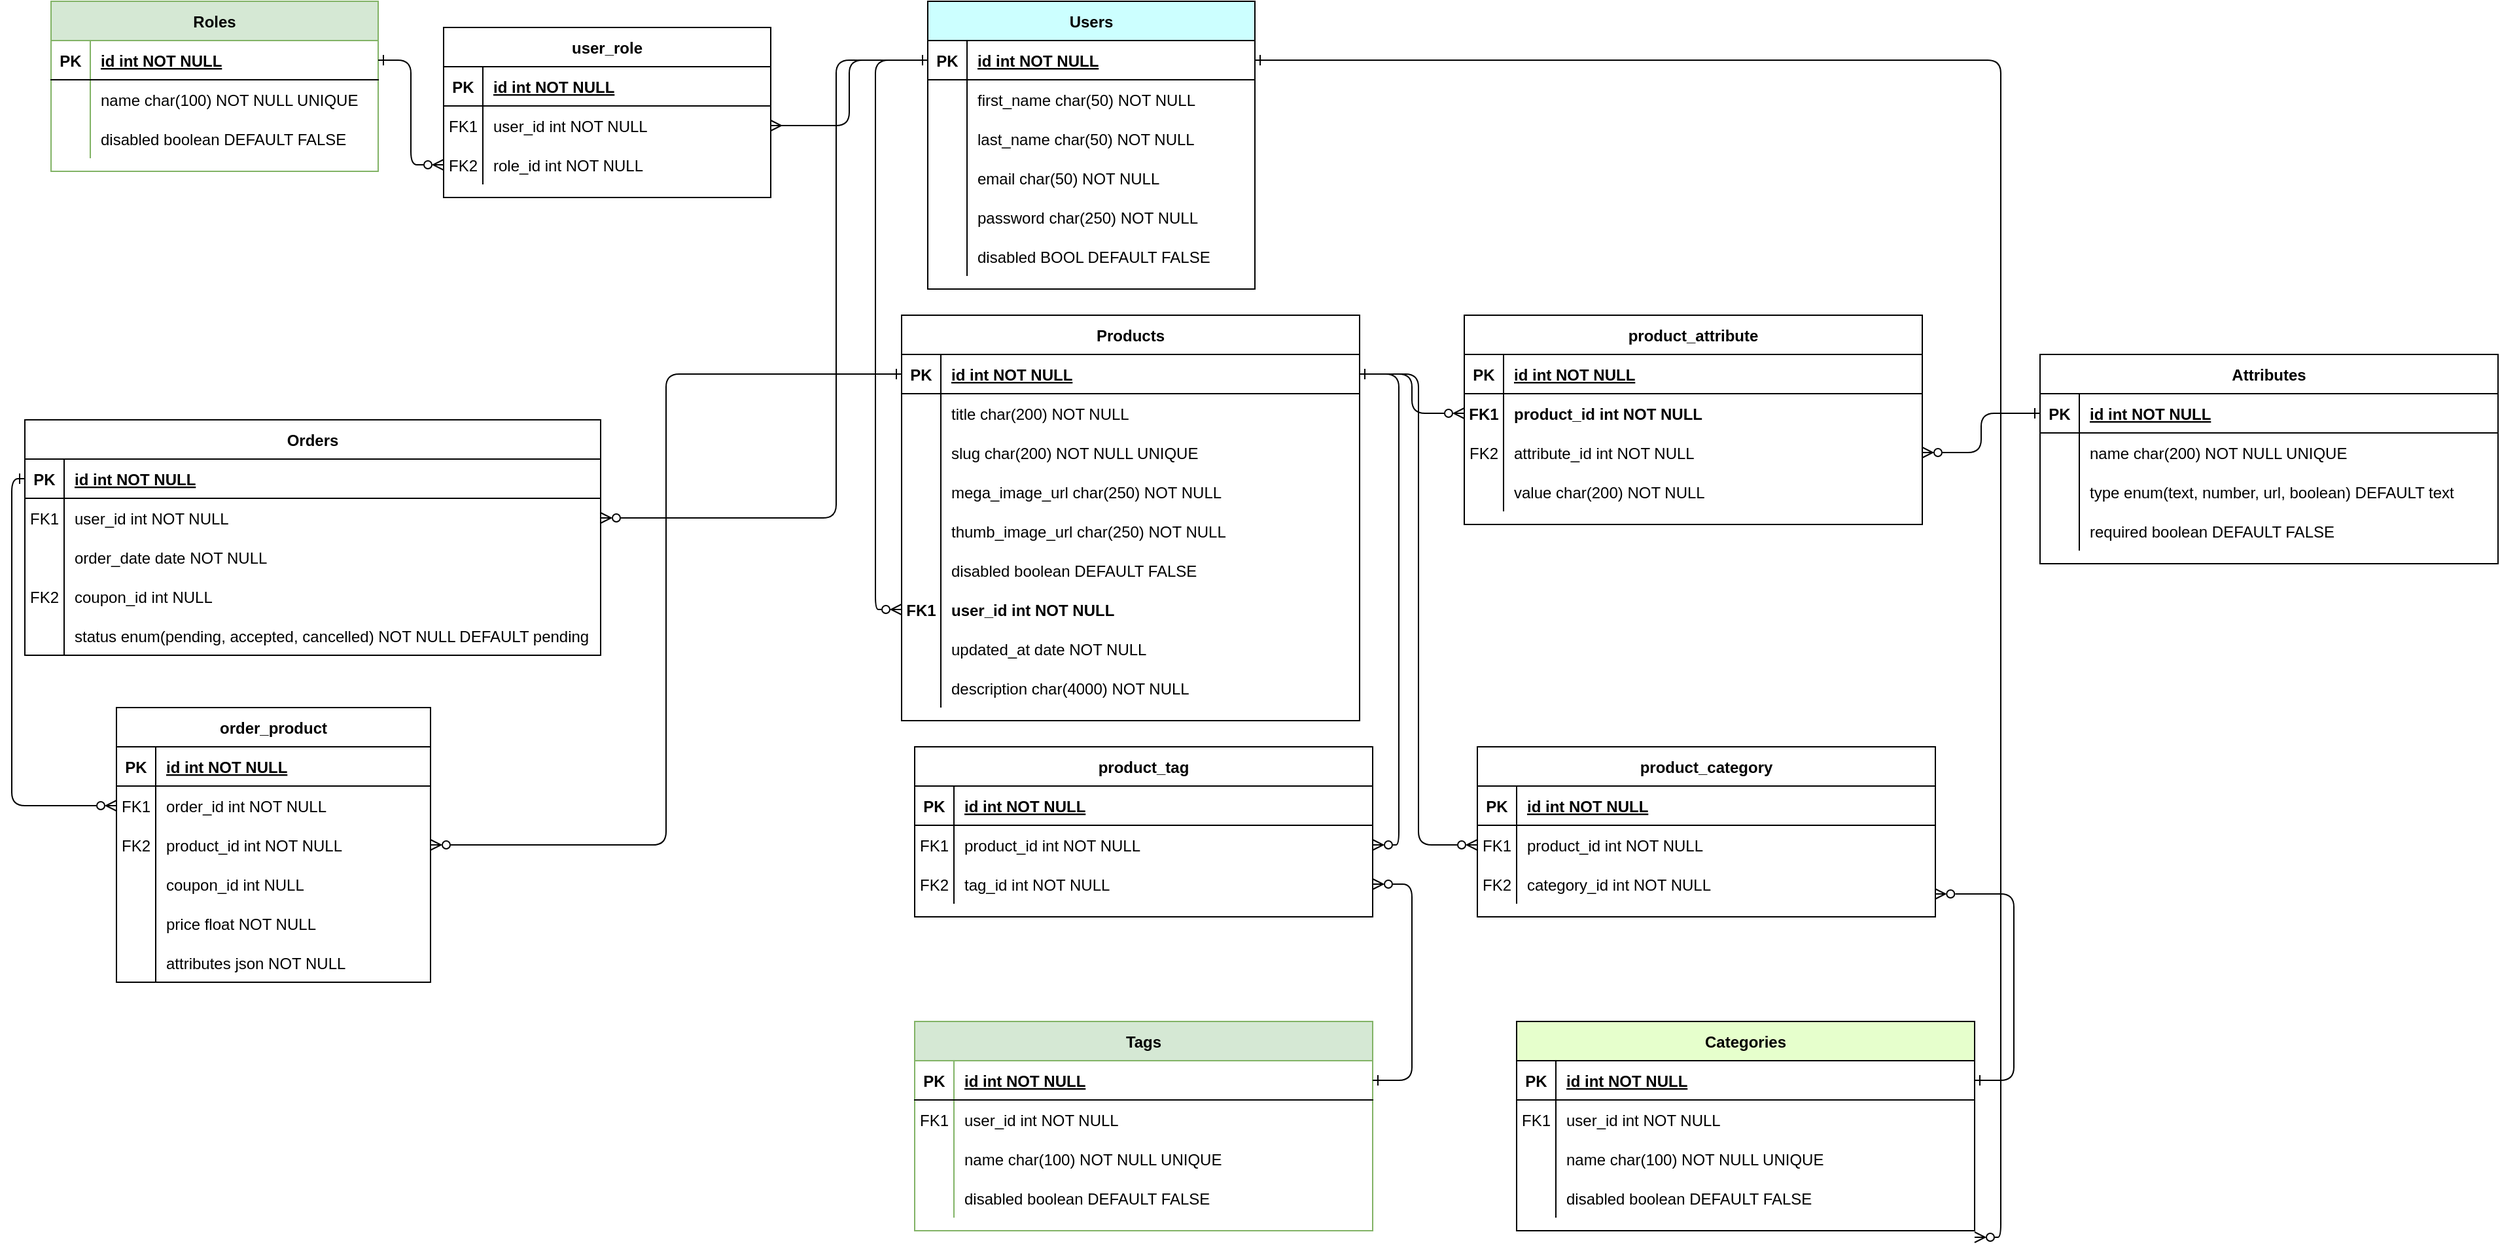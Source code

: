 <mxfile>
    <diagram id="R2lEEEUBdFMjLlhIrx00" name="SQL ERD">
        <mxGraphModel dx="1519" dy="659" grid="1" gridSize="10" guides="1" tooltips="1" connect="1" arrows="1" fold="1" page="0" pageScale="1" pageWidth="850" pageHeight="1100" math="0" shadow="0" extFonts="Permanent Marker^https://fonts.googleapis.com/css?family=Permanent+Marker">
            <root>
                <mxCell id="0"/>
                <mxCell id="1" parent="0"/>
                <mxCell id="xblaUFaiWcq95q-aeSln-1" value="Users" style="shape=table;startSize=30;container=1;collapsible=1;childLayout=tableLayout;fixedRows=1;rowLines=0;fontStyle=1;align=center;resizeLast=1;fillColor=#CCFFFF;" parent="1" vertex="1">
                    <mxGeometry x="130" y="-60" width="250" height="220" as="geometry"/>
                </mxCell>
                <mxCell id="xblaUFaiWcq95q-aeSln-2" value="" style="shape=partialRectangle;collapsible=0;dropTarget=0;pointerEvents=0;fillColor=none;points=[[0,0.5],[1,0.5]];portConstraint=eastwest;top=0;left=0;right=0;bottom=1;" parent="xblaUFaiWcq95q-aeSln-1" vertex="1">
                    <mxGeometry y="30" width="250" height="30" as="geometry"/>
                </mxCell>
                <mxCell id="xblaUFaiWcq95q-aeSln-3" value="PK" style="shape=partialRectangle;overflow=hidden;connectable=0;fillColor=none;top=0;left=0;bottom=0;right=0;fontStyle=1;" parent="xblaUFaiWcq95q-aeSln-2" vertex="1">
                    <mxGeometry width="30" height="30" as="geometry">
                        <mxRectangle width="30" height="30" as="alternateBounds"/>
                    </mxGeometry>
                </mxCell>
                <mxCell id="xblaUFaiWcq95q-aeSln-4" value="id int NOT NULL " style="shape=partialRectangle;overflow=hidden;connectable=0;fillColor=none;top=0;left=0;bottom=0;right=0;align=left;spacingLeft=6;fontStyle=5;" parent="xblaUFaiWcq95q-aeSln-2" vertex="1">
                    <mxGeometry x="30" width="220" height="30" as="geometry">
                        <mxRectangle width="220" height="30" as="alternateBounds"/>
                    </mxGeometry>
                </mxCell>
                <mxCell id="xblaUFaiWcq95q-aeSln-5" value="" style="shape=partialRectangle;collapsible=0;dropTarget=0;pointerEvents=0;fillColor=none;points=[[0,0.5],[1,0.5]];portConstraint=eastwest;top=0;left=0;right=0;bottom=0;" parent="xblaUFaiWcq95q-aeSln-1" vertex="1">
                    <mxGeometry y="60" width="250" height="30" as="geometry"/>
                </mxCell>
                <mxCell id="xblaUFaiWcq95q-aeSln-6" value="" style="shape=partialRectangle;overflow=hidden;connectable=0;fillColor=none;top=0;left=0;bottom=0;right=0;" parent="xblaUFaiWcq95q-aeSln-5" vertex="1">
                    <mxGeometry width="30" height="30" as="geometry">
                        <mxRectangle width="30" height="30" as="alternateBounds"/>
                    </mxGeometry>
                </mxCell>
                <mxCell id="xblaUFaiWcq95q-aeSln-7" value="first_name char(50) NOT NULL" style="shape=partialRectangle;overflow=hidden;connectable=0;fillColor=none;top=0;left=0;bottom=0;right=0;align=left;spacingLeft=6;" parent="xblaUFaiWcq95q-aeSln-5" vertex="1">
                    <mxGeometry x="30" width="220" height="30" as="geometry">
                        <mxRectangle width="220" height="30" as="alternateBounds"/>
                    </mxGeometry>
                </mxCell>
                <mxCell id="xblaUFaiWcq95q-aeSln-15" value="" style="shape=partialRectangle;collapsible=0;dropTarget=0;pointerEvents=0;fillColor=none;points=[[0,0.5],[1,0.5]];portConstraint=eastwest;top=0;left=0;right=0;bottom=0;" parent="xblaUFaiWcq95q-aeSln-1" vertex="1">
                    <mxGeometry y="90" width="250" height="30" as="geometry"/>
                </mxCell>
                <mxCell id="xblaUFaiWcq95q-aeSln-16" value="" style="shape=partialRectangle;overflow=hidden;connectable=0;fillColor=none;top=0;left=0;bottom=0;right=0;" parent="xblaUFaiWcq95q-aeSln-15" vertex="1">
                    <mxGeometry width="30" height="30" as="geometry">
                        <mxRectangle width="30" height="30" as="alternateBounds"/>
                    </mxGeometry>
                </mxCell>
                <mxCell id="xblaUFaiWcq95q-aeSln-17" value="last_name char(50) NOT NULL" style="shape=partialRectangle;overflow=hidden;connectable=0;fillColor=none;top=0;left=0;bottom=0;right=0;align=left;spacingLeft=6;" parent="xblaUFaiWcq95q-aeSln-15" vertex="1">
                    <mxGeometry x="30" width="220" height="30" as="geometry">
                        <mxRectangle width="220" height="30" as="alternateBounds"/>
                    </mxGeometry>
                </mxCell>
                <mxCell id="xblaUFaiWcq95q-aeSln-9" value="" style="shape=partialRectangle;collapsible=0;dropTarget=0;pointerEvents=0;fillColor=none;points=[[0,0.5],[1,0.5]];portConstraint=eastwest;top=0;left=0;right=0;bottom=0;" parent="xblaUFaiWcq95q-aeSln-1" vertex="1">
                    <mxGeometry y="120" width="250" height="30" as="geometry"/>
                </mxCell>
                <mxCell id="xblaUFaiWcq95q-aeSln-10" value="" style="shape=partialRectangle;overflow=hidden;connectable=0;fillColor=none;top=0;left=0;bottom=0;right=0;" parent="xblaUFaiWcq95q-aeSln-9" vertex="1">
                    <mxGeometry width="30" height="30" as="geometry">
                        <mxRectangle width="30" height="30" as="alternateBounds"/>
                    </mxGeometry>
                </mxCell>
                <mxCell id="xblaUFaiWcq95q-aeSln-11" value="email char(50) NOT NULL" style="shape=partialRectangle;overflow=hidden;connectable=0;fillColor=none;top=0;left=0;bottom=0;right=0;align=left;spacingLeft=6;" parent="xblaUFaiWcq95q-aeSln-9" vertex="1">
                    <mxGeometry x="30" width="220" height="30" as="geometry">
                        <mxRectangle width="220" height="30" as="alternateBounds"/>
                    </mxGeometry>
                </mxCell>
                <mxCell id="51" value="" style="shape=partialRectangle;collapsible=0;dropTarget=0;pointerEvents=0;fillColor=none;points=[[0,0.5],[1,0.5]];portConstraint=eastwest;top=0;left=0;right=0;bottom=0;" parent="xblaUFaiWcq95q-aeSln-1" vertex="1">
                    <mxGeometry y="150" width="250" height="30" as="geometry"/>
                </mxCell>
                <mxCell id="52" value="" style="shape=partialRectangle;overflow=hidden;connectable=0;fillColor=none;top=0;left=0;bottom=0;right=0;" parent="51" vertex="1">
                    <mxGeometry width="30" height="30" as="geometry">
                        <mxRectangle width="30" height="30" as="alternateBounds"/>
                    </mxGeometry>
                </mxCell>
                <mxCell id="53" value="password char(250) NOT NULL" style="shape=partialRectangle;overflow=hidden;connectable=0;fillColor=none;top=0;left=0;bottom=0;right=0;align=left;spacingLeft=6;" parent="51" vertex="1">
                    <mxGeometry x="30" width="220" height="30" as="geometry">
                        <mxRectangle width="220" height="30" as="alternateBounds"/>
                    </mxGeometry>
                </mxCell>
                <mxCell id="xblaUFaiWcq95q-aeSln-18" value="" style="shape=partialRectangle;collapsible=0;dropTarget=0;pointerEvents=0;fillColor=none;points=[[0,0.5],[1,0.5]];portConstraint=eastwest;top=0;left=0;right=0;bottom=0;" parent="xblaUFaiWcq95q-aeSln-1" vertex="1">
                    <mxGeometry y="180" width="250" height="30" as="geometry"/>
                </mxCell>
                <mxCell id="xblaUFaiWcq95q-aeSln-19" value="" style="shape=partialRectangle;overflow=hidden;connectable=0;fillColor=none;top=0;left=0;bottom=0;right=0;" parent="xblaUFaiWcq95q-aeSln-18" vertex="1">
                    <mxGeometry width="30" height="30" as="geometry">
                        <mxRectangle width="30" height="30" as="alternateBounds"/>
                    </mxGeometry>
                </mxCell>
                <mxCell id="xblaUFaiWcq95q-aeSln-20" value="disabled BOOL DEFAULT FALSE" style="shape=partialRectangle;overflow=hidden;connectable=0;fillColor=none;top=0;left=0;bottom=0;right=0;align=left;spacingLeft=6;" parent="xblaUFaiWcq95q-aeSln-18" vertex="1">
                    <mxGeometry x="30" width="220" height="30" as="geometry">
                        <mxRectangle width="220" height="30" as="alternateBounds"/>
                    </mxGeometry>
                </mxCell>
                <mxCell id="xblaUFaiWcq95q-aeSln-21" value="Products" style="shape=table;startSize=30;container=1;collapsible=1;childLayout=tableLayout;fixedRows=1;rowLines=0;fontStyle=1;align=center;resizeLast=1;" parent="1" vertex="1">
                    <mxGeometry x="110" y="180" width="350" height="310" as="geometry"/>
                </mxCell>
                <mxCell id="xblaUFaiWcq95q-aeSln-22" value="" style="shape=partialRectangle;collapsible=0;dropTarget=0;pointerEvents=0;fillColor=none;points=[[0,0.5],[1,0.5]];portConstraint=eastwest;top=0;left=0;right=0;bottom=1;" parent="xblaUFaiWcq95q-aeSln-21" vertex="1">
                    <mxGeometry y="30" width="350" height="30" as="geometry"/>
                </mxCell>
                <mxCell id="xblaUFaiWcq95q-aeSln-23" value="PK" style="shape=partialRectangle;overflow=hidden;connectable=0;fillColor=none;top=0;left=0;bottom=0;right=0;fontStyle=1;" parent="xblaUFaiWcq95q-aeSln-22" vertex="1">
                    <mxGeometry width="30" height="30" as="geometry">
                        <mxRectangle width="30" height="30" as="alternateBounds"/>
                    </mxGeometry>
                </mxCell>
                <mxCell id="xblaUFaiWcq95q-aeSln-24" value="id int NOT NULL " style="shape=partialRectangle;overflow=hidden;connectable=0;fillColor=none;top=0;left=0;bottom=0;right=0;align=left;spacingLeft=6;fontStyle=5;" parent="xblaUFaiWcq95q-aeSln-22" vertex="1">
                    <mxGeometry x="30" width="320" height="30" as="geometry">
                        <mxRectangle width="320" height="30" as="alternateBounds"/>
                    </mxGeometry>
                </mxCell>
                <mxCell id="xblaUFaiWcq95q-aeSln-25" value="" style="shape=partialRectangle;collapsible=0;dropTarget=0;pointerEvents=0;fillColor=none;points=[[0,0.5],[1,0.5]];portConstraint=eastwest;top=0;left=0;right=0;bottom=0;" parent="xblaUFaiWcq95q-aeSln-21" vertex="1">
                    <mxGeometry y="60" width="350" height="30" as="geometry"/>
                </mxCell>
                <mxCell id="xblaUFaiWcq95q-aeSln-26" value="" style="shape=partialRectangle;overflow=hidden;connectable=0;fillColor=none;top=0;left=0;bottom=0;right=0;" parent="xblaUFaiWcq95q-aeSln-25" vertex="1">
                    <mxGeometry width="30" height="30" as="geometry">
                        <mxRectangle width="30" height="30" as="alternateBounds"/>
                    </mxGeometry>
                </mxCell>
                <mxCell id="xblaUFaiWcq95q-aeSln-27" value="title char(200) NOT NULL" style="shape=partialRectangle;overflow=hidden;connectable=0;fillColor=none;top=0;left=0;bottom=0;right=0;align=left;spacingLeft=6;" parent="xblaUFaiWcq95q-aeSln-25" vertex="1">
                    <mxGeometry x="30" width="320" height="30" as="geometry">
                        <mxRectangle width="320" height="30" as="alternateBounds"/>
                    </mxGeometry>
                </mxCell>
                <mxCell id="xblaUFaiWcq95q-aeSln-28" value="" style="shape=partialRectangle;collapsible=0;dropTarget=0;pointerEvents=0;fillColor=none;points=[[0,0.5],[1,0.5]];portConstraint=eastwest;top=0;left=0;right=0;bottom=0;" parent="xblaUFaiWcq95q-aeSln-21" vertex="1">
                    <mxGeometry y="90" width="350" height="30" as="geometry"/>
                </mxCell>
                <mxCell id="xblaUFaiWcq95q-aeSln-29" value="" style="shape=partialRectangle;overflow=hidden;connectable=0;fillColor=none;top=0;left=0;bottom=0;right=0;" parent="xblaUFaiWcq95q-aeSln-28" vertex="1">
                    <mxGeometry width="30" height="30" as="geometry">
                        <mxRectangle width="30" height="30" as="alternateBounds"/>
                    </mxGeometry>
                </mxCell>
                <mxCell id="xblaUFaiWcq95q-aeSln-30" value="slug char(200) NOT NULL UNIQUE" style="shape=partialRectangle;overflow=hidden;connectable=0;fillColor=none;top=0;left=0;bottom=0;right=0;align=left;spacingLeft=6;" parent="xblaUFaiWcq95q-aeSln-28" vertex="1">
                    <mxGeometry x="30" width="320" height="30" as="geometry">
                        <mxRectangle width="320" height="30" as="alternateBounds"/>
                    </mxGeometry>
                </mxCell>
                <mxCell id="xblaUFaiWcq95q-aeSln-31" value="" style="shape=partialRectangle;collapsible=0;dropTarget=0;pointerEvents=0;fillColor=none;points=[[0,0.5],[1,0.5]];portConstraint=eastwest;top=0;left=0;right=0;bottom=0;" parent="xblaUFaiWcq95q-aeSln-21" vertex="1">
                    <mxGeometry y="120" width="350" height="30" as="geometry"/>
                </mxCell>
                <mxCell id="xblaUFaiWcq95q-aeSln-32" value="" style="shape=partialRectangle;overflow=hidden;connectable=0;fillColor=none;top=0;left=0;bottom=0;right=0;" parent="xblaUFaiWcq95q-aeSln-31" vertex="1">
                    <mxGeometry width="30" height="30" as="geometry">
                        <mxRectangle width="30" height="30" as="alternateBounds"/>
                    </mxGeometry>
                </mxCell>
                <mxCell id="xblaUFaiWcq95q-aeSln-33" value="mega_image_url char(250) NOT NULL" style="shape=partialRectangle;overflow=hidden;connectable=0;fillColor=none;top=0;left=0;bottom=0;right=0;align=left;spacingLeft=6;" parent="xblaUFaiWcq95q-aeSln-31" vertex="1">
                    <mxGeometry x="30" width="320" height="30" as="geometry">
                        <mxRectangle width="320" height="30" as="alternateBounds"/>
                    </mxGeometry>
                </mxCell>
                <mxCell id="xblaUFaiWcq95q-aeSln-38" value="" style="shape=partialRectangle;collapsible=0;dropTarget=0;pointerEvents=0;fillColor=none;points=[[0,0.5],[1,0.5]];portConstraint=eastwest;top=0;left=0;right=0;bottom=0;" parent="xblaUFaiWcq95q-aeSln-21" vertex="1">
                    <mxGeometry y="150" width="350" height="30" as="geometry"/>
                </mxCell>
                <mxCell id="xblaUFaiWcq95q-aeSln-39" value="" style="shape=partialRectangle;overflow=hidden;connectable=0;fillColor=none;top=0;left=0;bottom=0;right=0;" parent="xblaUFaiWcq95q-aeSln-38" vertex="1">
                    <mxGeometry width="30" height="30" as="geometry">
                        <mxRectangle width="30" height="30" as="alternateBounds"/>
                    </mxGeometry>
                </mxCell>
                <mxCell id="xblaUFaiWcq95q-aeSln-40" value="thumb_image_url char(250) NOT NULL" style="shape=partialRectangle;overflow=hidden;connectable=0;fillColor=none;top=0;left=0;bottom=0;right=0;align=left;spacingLeft=6;" parent="xblaUFaiWcq95q-aeSln-38" vertex="1">
                    <mxGeometry x="30" width="320" height="30" as="geometry">
                        <mxRectangle width="320" height="30" as="alternateBounds"/>
                    </mxGeometry>
                </mxCell>
                <mxCell id="xblaUFaiWcq95q-aeSln-57" value="" style="shape=partialRectangle;collapsible=0;dropTarget=0;pointerEvents=0;fillColor=none;points=[[0,0.5],[1,0.5]];portConstraint=eastwest;top=0;left=0;right=0;bottom=0;" parent="xblaUFaiWcq95q-aeSln-21" vertex="1">
                    <mxGeometry y="180" width="350" height="30" as="geometry"/>
                </mxCell>
                <mxCell id="xblaUFaiWcq95q-aeSln-58" value="" style="shape=partialRectangle;overflow=hidden;connectable=0;fillColor=none;top=0;left=0;bottom=0;right=0;" parent="xblaUFaiWcq95q-aeSln-57" vertex="1">
                    <mxGeometry width="30" height="30" as="geometry">
                        <mxRectangle width="30" height="30" as="alternateBounds"/>
                    </mxGeometry>
                </mxCell>
                <mxCell id="xblaUFaiWcq95q-aeSln-59" value="disabled boolean DEFAULT FALSE" style="shape=partialRectangle;overflow=hidden;connectable=0;fillColor=none;top=0;left=0;bottom=0;right=0;align=left;spacingLeft=6;" parent="xblaUFaiWcq95q-aeSln-57" vertex="1">
                    <mxGeometry x="30" width="320" height="30" as="geometry">
                        <mxRectangle width="320" height="30" as="alternateBounds"/>
                    </mxGeometry>
                </mxCell>
                <mxCell id="xblaUFaiWcq95q-aeSln-80" value="" style="shape=partialRectangle;collapsible=0;dropTarget=0;pointerEvents=0;fillColor=none;points=[[0,0.5],[1,0.5]];portConstraint=eastwest;top=0;left=0;right=0;bottom=0;" parent="xblaUFaiWcq95q-aeSln-21" vertex="1">
                    <mxGeometry y="210" width="350" height="30" as="geometry"/>
                </mxCell>
                <mxCell id="xblaUFaiWcq95q-aeSln-81" value="FK1" style="shape=partialRectangle;overflow=hidden;connectable=0;fillColor=none;top=0;left=0;bottom=0;right=0;fontStyle=1" parent="xblaUFaiWcq95q-aeSln-80" vertex="1">
                    <mxGeometry width="30" height="30" as="geometry">
                        <mxRectangle width="30" height="30" as="alternateBounds"/>
                    </mxGeometry>
                </mxCell>
                <mxCell id="xblaUFaiWcq95q-aeSln-82" value="user_id int NOT NULL" style="shape=partialRectangle;overflow=hidden;connectable=0;fillColor=none;top=0;left=0;bottom=0;right=0;align=left;spacingLeft=6;fontStyle=1" parent="xblaUFaiWcq95q-aeSln-80" vertex="1">
                    <mxGeometry x="30" width="320" height="30" as="geometry">
                        <mxRectangle width="320" height="30" as="alternateBounds"/>
                    </mxGeometry>
                </mxCell>
                <mxCell id="54" value="" style="shape=partialRectangle;collapsible=0;dropTarget=0;pointerEvents=0;fillColor=none;points=[[0,0.5],[1,0.5]];portConstraint=eastwest;top=0;left=0;right=0;bottom=0;" parent="xblaUFaiWcq95q-aeSln-21" vertex="1">
                    <mxGeometry y="240" width="350" height="30" as="geometry"/>
                </mxCell>
                <mxCell id="55" value="" style="shape=partialRectangle;overflow=hidden;connectable=0;fillColor=none;top=0;left=0;bottom=0;right=0;" parent="54" vertex="1">
                    <mxGeometry width="30" height="30" as="geometry">
                        <mxRectangle width="30" height="30" as="alternateBounds"/>
                    </mxGeometry>
                </mxCell>
                <mxCell id="56" value="updated_at date NOT NULL" style="shape=partialRectangle;overflow=hidden;connectable=0;fillColor=none;top=0;left=0;bottom=0;right=0;align=left;spacingLeft=6;" parent="54" vertex="1">
                    <mxGeometry x="30" width="320" height="30" as="geometry">
                        <mxRectangle width="320" height="30" as="alternateBounds"/>
                    </mxGeometry>
                </mxCell>
                <mxCell id="57" value="" style="shape=partialRectangle;collapsible=0;dropTarget=0;pointerEvents=0;fillColor=none;points=[[0,0.5],[1,0.5]];portConstraint=eastwest;top=0;left=0;right=0;bottom=0;" parent="xblaUFaiWcq95q-aeSln-21" vertex="1">
                    <mxGeometry y="270" width="350" height="30" as="geometry"/>
                </mxCell>
                <mxCell id="58" value="" style="shape=partialRectangle;overflow=hidden;connectable=0;fillColor=none;top=0;left=0;bottom=0;right=0;" parent="57" vertex="1">
                    <mxGeometry width="30" height="30" as="geometry">
                        <mxRectangle width="30" height="30" as="alternateBounds"/>
                    </mxGeometry>
                </mxCell>
                <mxCell id="59" value="description char(4000) NOT NULL" style="shape=partialRectangle;overflow=hidden;connectable=0;fillColor=none;top=0;left=0;bottom=0;right=0;align=left;spacingLeft=6;" parent="57" vertex="1">
                    <mxGeometry x="30" width="320" height="30" as="geometry">
                        <mxRectangle width="320" height="30" as="alternateBounds"/>
                    </mxGeometry>
                </mxCell>
                <mxCell id="xblaUFaiWcq95q-aeSln-60" value="product_tag" style="shape=table;startSize=30;container=1;collapsible=1;childLayout=tableLayout;fixedRows=1;rowLines=0;fontStyle=1;align=center;resizeLast=1;" parent="1" vertex="1">
                    <mxGeometry x="120" y="510" width="350" height="130" as="geometry"/>
                </mxCell>
                <mxCell id="xblaUFaiWcq95q-aeSln-61" value="" style="shape=partialRectangle;collapsible=0;dropTarget=0;pointerEvents=0;fillColor=none;points=[[0,0.5],[1,0.5]];portConstraint=eastwest;top=0;left=0;right=0;bottom=1;" parent="xblaUFaiWcq95q-aeSln-60" vertex="1">
                    <mxGeometry y="30" width="350" height="30" as="geometry"/>
                </mxCell>
                <mxCell id="xblaUFaiWcq95q-aeSln-62" value="PK" style="shape=partialRectangle;overflow=hidden;connectable=0;fillColor=none;top=0;left=0;bottom=0;right=0;fontStyle=1;" parent="xblaUFaiWcq95q-aeSln-61" vertex="1">
                    <mxGeometry width="30" height="30" as="geometry">
                        <mxRectangle width="30" height="30" as="alternateBounds"/>
                    </mxGeometry>
                </mxCell>
                <mxCell id="xblaUFaiWcq95q-aeSln-63" value="id int NOT NULL " style="shape=partialRectangle;overflow=hidden;connectable=0;fillColor=none;top=0;left=0;bottom=0;right=0;align=left;spacingLeft=6;fontStyle=5;" parent="xblaUFaiWcq95q-aeSln-61" vertex="1">
                    <mxGeometry x="30" width="320" height="30" as="geometry">
                        <mxRectangle width="320" height="30" as="alternateBounds"/>
                    </mxGeometry>
                </mxCell>
                <mxCell id="xblaUFaiWcq95q-aeSln-64" value="" style="shape=partialRectangle;collapsible=0;dropTarget=0;pointerEvents=0;fillColor=none;points=[[0,0.5],[1,0.5]];portConstraint=eastwest;top=0;left=0;right=0;bottom=0;" parent="xblaUFaiWcq95q-aeSln-60" vertex="1">
                    <mxGeometry y="60" width="350" height="30" as="geometry"/>
                </mxCell>
                <mxCell id="xblaUFaiWcq95q-aeSln-65" value="FK1" style="shape=partialRectangle;overflow=hidden;connectable=0;fillColor=none;top=0;left=0;bottom=0;right=0;" parent="xblaUFaiWcq95q-aeSln-64" vertex="1">
                    <mxGeometry width="30" height="30" as="geometry">
                        <mxRectangle width="30" height="30" as="alternateBounds"/>
                    </mxGeometry>
                </mxCell>
                <mxCell id="xblaUFaiWcq95q-aeSln-66" value="product_id int NOT NULL" style="shape=partialRectangle;overflow=hidden;connectable=0;fillColor=none;top=0;left=0;bottom=0;right=0;align=left;spacingLeft=6;" parent="xblaUFaiWcq95q-aeSln-64" vertex="1">
                    <mxGeometry x="30" width="320" height="30" as="geometry">
                        <mxRectangle width="320" height="30" as="alternateBounds"/>
                    </mxGeometry>
                </mxCell>
                <mxCell id="xblaUFaiWcq95q-aeSln-83" value="" style="shape=partialRectangle;collapsible=0;dropTarget=0;pointerEvents=0;fillColor=none;points=[[0,0.5],[1,0.5]];portConstraint=eastwest;top=0;left=0;right=0;bottom=0;" parent="xblaUFaiWcq95q-aeSln-60" vertex="1">
                    <mxGeometry y="90" width="350" height="30" as="geometry"/>
                </mxCell>
                <mxCell id="xblaUFaiWcq95q-aeSln-84" value="FK2" style="shape=partialRectangle;overflow=hidden;connectable=0;fillColor=none;top=0;left=0;bottom=0;right=0;" parent="xblaUFaiWcq95q-aeSln-83" vertex="1">
                    <mxGeometry width="30" height="30" as="geometry">
                        <mxRectangle width="30" height="30" as="alternateBounds"/>
                    </mxGeometry>
                </mxCell>
                <mxCell id="xblaUFaiWcq95q-aeSln-85" value="tag_id int NOT NULL" style="shape=partialRectangle;overflow=hidden;connectable=0;fillColor=none;top=0;left=0;bottom=0;right=0;align=left;spacingLeft=6;" parent="xblaUFaiWcq95q-aeSln-83" vertex="1">
                    <mxGeometry x="30" width="320" height="30" as="geometry">
                        <mxRectangle width="320" height="30" as="alternateBounds"/>
                    </mxGeometry>
                </mxCell>
                <mxCell id="xblaUFaiWcq95q-aeSln-86" value="Tags" style="shape=table;startSize=30;container=1;collapsible=1;childLayout=tableLayout;fixedRows=1;rowLines=0;fontStyle=1;align=center;resizeLast=1;fillColor=#d5e8d4;strokeColor=#82b366;" parent="1" vertex="1">
                    <mxGeometry x="120" y="720" width="350" height="160" as="geometry"/>
                </mxCell>
                <mxCell id="xblaUFaiWcq95q-aeSln-87" value="" style="shape=partialRectangle;collapsible=0;dropTarget=0;pointerEvents=0;fillColor=none;points=[[0,0.5],[1,0.5]];portConstraint=eastwest;top=0;left=0;right=0;bottom=1;" parent="xblaUFaiWcq95q-aeSln-86" vertex="1">
                    <mxGeometry y="30" width="350" height="30" as="geometry"/>
                </mxCell>
                <mxCell id="xblaUFaiWcq95q-aeSln-88" value="PK" style="shape=partialRectangle;overflow=hidden;connectable=0;fillColor=none;top=0;left=0;bottom=0;right=0;fontStyle=1;" parent="xblaUFaiWcq95q-aeSln-87" vertex="1">
                    <mxGeometry width="30" height="30" as="geometry">
                        <mxRectangle width="30" height="30" as="alternateBounds"/>
                    </mxGeometry>
                </mxCell>
                <mxCell id="xblaUFaiWcq95q-aeSln-89" value="id int NOT NULL " style="shape=partialRectangle;overflow=hidden;connectable=0;fillColor=none;top=0;left=0;bottom=0;right=0;align=left;spacingLeft=6;fontStyle=5;" parent="xblaUFaiWcq95q-aeSln-87" vertex="1">
                    <mxGeometry x="30" width="320" height="30" as="geometry">
                        <mxRectangle width="320" height="30" as="alternateBounds"/>
                    </mxGeometry>
                </mxCell>
                <mxCell id="xblaUFaiWcq95q-aeSln-90" value="" style="shape=partialRectangle;collapsible=0;dropTarget=0;pointerEvents=0;fillColor=none;points=[[0,0.5],[1,0.5]];portConstraint=eastwest;top=0;left=0;right=0;bottom=0;" parent="xblaUFaiWcq95q-aeSln-86" vertex="1">
                    <mxGeometry y="60" width="350" height="30" as="geometry"/>
                </mxCell>
                <mxCell id="xblaUFaiWcq95q-aeSln-91" value="FK1" style="shape=partialRectangle;overflow=hidden;connectable=0;fillColor=none;top=0;left=0;bottom=0;right=0;" parent="xblaUFaiWcq95q-aeSln-90" vertex="1">
                    <mxGeometry width="30" height="30" as="geometry">
                        <mxRectangle width="30" height="30" as="alternateBounds"/>
                    </mxGeometry>
                </mxCell>
                <mxCell id="xblaUFaiWcq95q-aeSln-92" value="user_id int NOT NULL" style="shape=partialRectangle;overflow=hidden;connectable=0;fillColor=none;top=0;left=0;bottom=0;right=0;align=left;spacingLeft=6;" parent="xblaUFaiWcq95q-aeSln-90" vertex="1">
                    <mxGeometry x="30" width="320" height="30" as="geometry">
                        <mxRectangle width="320" height="30" as="alternateBounds"/>
                    </mxGeometry>
                </mxCell>
                <mxCell id="xblaUFaiWcq95q-aeSln-93" value="" style="shape=partialRectangle;collapsible=0;dropTarget=0;pointerEvents=0;fillColor=none;points=[[0,0.5],[1,0.5]];portConstraint=eastwest;top=0;left=0;right=0;bottom=0;" parent="xblaUFaiWcq95q-aeSln-86" vertex="1">
                    <mxGeometry y="90" width="350" height="30" as="geometry"/>
                </mxCell>
                <mxCell id="xblaUFaiWcq95q-aeSln-94" value="" style="shape=partialRectangle;overflow=hidden;connectable=0;fillColor=none;top=0;left=0;bottom=0;right=0;" parent="xblaUFaiWcq95q-aeSln-93" vertex="1">
                    <mxGeometry width="30" height="30" as="geometry">
                        <mxRectangle width="30" height="30" as="alternateBounds"/>
                    </mxGeometry>
                </mxCell>
                <mxCell id="xblaUFaiWcq95q-aeSln-95" value="name char(100) NOT NULL UNIQUE" style="shape=partialRectangle;overflow=hidden;connectable=0;fillColor=none;top=0;left=0;bottom=0;right=0;align=left;spacingLeft=6;" parent="xblaUFaiWcq95q-aeSln-93" vertex="1">
                    <mxGeometry x="30" width="320" height="30" as="geometry">
                        <mxRectangle width="320" height="30" as="alternateBounds"/>
                    </mxGeometry>
                </mxCell>
                <mxCell id="xblaUFaiWcq95q-aeSln-103" value="" style="shape=partialRectangle;collapsible=0;dropTarget=0;pointerEvents=0;fillColor=none;points=[[0,0.5],[1,0.5]];portConstraint=eastwest;top=0;left=0;right=0;bottom=0;" parent="xblaUFaiWcq95q-aeSln-86" vertex="1">
                    <mxGeometry y="120" width="350" height="30" as="geometry"/>
                </mxCell>
                <mxCell id="xblaUFaiWcq95q-aeSln-104" value="" style="shape=partialRectangle;overflow=hidden;connectable=0;fillColor=none;top=0;left=0;bottom=0;right=0;" parent="xblaUFaiWcq95q-aeSln-103" vertex="1">
                    <mxGeometry width="30" height="30" as="geometry">
                        <mxRectangle width="30" height="30" as="alternateBounds"/>
                    </mxGeometry>
                </mxCell>
                <mxCell id="xblaUFaiWcq95q-aeSln-105" value="disabled boolean DEFAULT FALSE" style="shape=partialRectangle;overflow=hidden;connectable=0;fillColor=none;top=0;left=0;bottom=0;right=0;align=left;spacingLeft=6;" parent="xblaUFaiWcq95q-aeSln-103" vertex="1">
                    <mxGeometry x="30" width="320" height="30" as="geometry">
                        <mxRectangle width="320" height="30" as="alternateBounds"/>
                    </mxGeometry>
                </mxCell>
                <mxCell id="xblaUFaiWcq95q-aeSln-107" value="product_category" style="shape=table;startSize=30;container=1;collapsible=1;childLayout=tableLayout;fixedRows=1;rowLines=0;fontStyle=1;align=center;resizeLast=1;" parent="1" vertex="1">
                    <mxGeometry x="550" y="510" width="350" height="130" as="geometry"/>
                </mxCell>
                <mxCell id="xblaUFaiWcq95q-aeSln-108" value="" style="shape=partialRectangle;collapsible=0;dropTarget=0;pointerEvents=0;fillColor=none;points=[[0,0.5],[1,0.5]];portConstraint=eastwest;top=0;left=0;right=0;bottom=1;" parent="xblaUFaiWcq95q-aeSln-107" vertex="1">
                    <mxGeometry y="30" width="350" height="30" as="geometry"/>
                </mxCell>
                <mxCell id="xblaUFaiWcq95q-aeSln-109" value="PK" style="shape=partialRectangle;overflow=hidden;connectable=0;fillColor=none;top=0;left=0;bottom=0;right=0;fontStyle=1;" parent="xblaUFaiWcq95q-aeSln-108" vertex="1">
                    <mxGeometry width="30" height="30" as="geometry">
                        <mxRectangle width="30" height="30" as="alternateBounds"/>
                    </mxGeometry>
                </mxCell>
                <mxCell id="xblaUFaiWcq95q-aeSln-110" value="id int NOT NULL " style="shape=partialRectangle;overflow=hidden;connectable=0;fillColor=none;top=0;left=0;bottom=0;right=0;align=left;spacingLeft=6;fontStyle=5;" parent="xblaUFaiWcq95q-aeSln-108" vertex="1">
                    <mxGeometry x="30" width="320" height="30" as="geometry">
                        <mxRectangle width="320" height="30" as="alternateBounds"/>
                    </mxGeometry>
                </mxCell>
                <mxCell id="xblaUFaiWcq95q-aeSln-111" value="" style="shape=partialRectangle;collapsible=0;dropTarget=0;pointerEvents=0;fillColor=none;points=[[0,0.5],[1,0.5]];portConstraint=eastwest;top=0;left=0;right=0;bottom=0;" parent="xblaUFaiWcq95q-aeSln-107" vertex="1">
                    <mxGeometry y="60" width="350" height="30" as="geometry"/>
                </mxCell>
                <mxCell id="xblaUFaiWcq95q-aeSln-112" value="FK1" style="shape=partialRectangle;overflow=hidden;connectable=0;fillColor=none;top=0;left=0;bottom=0;right=0;" parent="xblaUFaiWcq95q-aeSln-111" vertex="1">
                    <mxGeometry width="30" height="30" as="geometry">
                        <mxRectangle width="30" height="30" as="alternateBounds"/>
                    </mxGeometry>
                </mxCell>
                <mxCell id="xblaUFaiWcq95q-aeSln-113" value="product_id int NOT NULL" style="shape=partialRectangle;overflow=hidden;connectable=0;fillColor=none;top=0;left=0;bottom=0;right=0;align=left;spacingLeft=6;" parent="xblaUFaiWcq95q-aeSln-111" vertex="1">
                    <mxGeometry x="30" width="320" height="30" as="geometry">
                        <mxRectangle width="320" height="30" as="alternateBounds"/>
                    </mxGeometry>
                </mxCell>
                <mxCell id="xblaUFaiWcq95q-aeSln-114" value="" style="shape=partialRectangle;collapsible=0;dropTarget=0;pointerEvents=0;fillColor=none;points=[[0,0.5],[1,0.5]];portConstraint=eastwest;top=0;left=0;right=0;bottom=0;" parent="xblaUFaiWcq95q-aeSln-107" vertex="1">
                    <mxGeometry y="90" width="350" height="30" as="geometry"/>
                </mxCell>
                <mxCell id="xblaUFaiWcq95q-aeSln-115" value="FK2" style="shape=partialRectangle;overflow=hidden;connectable=0;fillColor=none;top=0;left=0;bottom=0;right=0;" parent="xblaUFaiWcq95q-aeSln-114" vertex="1">
                    <mxGeometry width="30" height="30" as="geometry">
                        <mxRectangle width="30" height="30" as="alternateBounds"/>
                    </mxGeometry>
                </mxCell>
                <mxCell id="xblaUFaiWcq95q-aeSln-116" value="category_id int NOT NULL" style="shape=partialRectangle;overflow=hidden;connectable=0;fillColor=none;top=0;left=0;bottom=0;right=0;align=left;spacingLeft=6;" parent="xblaUFaiWcq95q-aeSln-114" vertex="1">
                    <mxGeometry x="30" width="320" height="30" as="geometry">
                        <mxRectangle width="320" height="30" as="alternateBounds"/>
                    </mxGeometry>
                </mxCell>
                <mxCell id="xblaUFaiWcq95q-aeSln-118" value="Categories" style="shape=table;startSize=30;container=1;collapsible=1;childLayout=tableLayout;fixedRows=1;rowLines=0;fontStyle=1;align=center;resizeLast=1;fillColor=#E6FFCC;" parent="1" vertex="1">
                    <mxGeometry x="580" y="720" width="350" height="160" as="geometry"/>
                </mxCell>
                <mxCell id="xblaUFaiWcq95q-aeSln-119" value="" style="shape=partialRectangle;collapsible=0;dropTarget=0;pointerEvents=0;fillColor=none;points=[[0,0.5],[1,0.5]];portConstraint=eastwest;top=0;left=0;right=0;bottom=1;" parent="xblaUFaiWcq95q-aeSln-118" vertex="1">
                    <mxGeometry y="30" width="350" height="30" as="geometry"/>
                </mxCell>
                <mxCell id="xblaUFaiWcq95q-aeSln-120" value="PK" style="shape=partialRectangle;overflow=hidden;connectable=0;fillColor=none;top=0;left=0;bottom=0;right=0;fontStyle=1;" parent="xblaUFaiWcq95q-aeSln-119" vertex="1">
                    <mxGeometry width="30" height="30" as="geometry">
                        <mxRectangle width="30" height="30" as="alternateBounds"/>
                    </mxGeometry>
                </mxCell>
                <mxCell id="xblaUFaiWcq95q-aeSln-121" value="id int NOT NULL " style="shape=partialRectangle;overflow=hidden;connectable=0;fillColor=none;top=0;left=0;bottom=0;right=0;align=left;spacingLeft=6;fontStyle=5;" parent="xblaUFaiWcq95q-aeSln-119" vertex="1">
                    <mxGeometry x="30" width="320" height="30" as="geometry">
                        <mxRectangle width="320" height="30" as="alternateBounds"/>
                    </mxGeometry>
                </mxCell>
                <mxCell id="xblaUFaiWcq95q-aeSln-122" value="" style="shape=partialRectangle;collapsible=0;dropTarget=0;pointerEvents=0;fillColor=none;points=[[0,0.5],[1,0.5]];portConstraint=eastwest;top=0;left=0;right=0;bottom=0;" parent="xblaUFaiWcq95q-aeSln-118" vertex="1">
                    <mxGeometry y="60" width="350" height="30" as="geometry"/>
                </mxCell>
                <mxCell id="xblaUFaiWcq95q-aeSln-123" value="FK1" style="shape=partialRectangle;overflow=hidden;connectable=0;fillColor=none;top=0;left=0;bottom=0;right=0;" parent="xblaUFaiWcq95q-aeSln-122" vertex="1">
                    <mxGeometry width="30" height="30" as="geometry">
                        <mxRectangle width="30" height="30" as="alternateBounds"/>
                    </mxGeometry>
                </mxCell>
                <mxCell id="xblaUFaiWcq95q-aeSln-124" value="user_id int NOT NULL" style="shape=partialRectangle;overflow=hidden;connectable=0;fillColor=none;top=0;left=0;bottom=0;right=0;align=left;spacingLeft=6;" parent="xblaUFaiWcq95q-aeSln-122" vertex="1">
                    <mxGeometry x="30" width="320" height="30" as="geometry">
                        <mxRectangle width="320" height="30" as="alternateBounds"/>
                    </mxGeometry>
                </mxCell>
                <mxCell id="xblaUFaiWcq95q-aeSln-125" value="" style="shape=partialRectangle;collapsible=0;dropTarget=0;pointerEvents=0;fillColor=none;points=[[0,0.5],[1,0.5]];portConstraint=eastwest;top=0;left=0;right=0;bottom=0;" parent="xblaUFaiWcq95q-aeSln-118" vertex="1">
                    <mxGeometry y="90" width="350" height="30" as="geometry"/>
                </mxCell>
                <mxCell id="xblaUFaiWcq95q-aeSln-126" value="" style="shape=partialRectangle;overflow=hidden;connectable=0;fillColor=none;top=0;left=0;bottom=0;right=0;" parent="xblaUFaiWcq95q-aeSln-125" vertex="1">
                    <mxGeometry width="30" height="30" as="geometry">
                        <mxRectangle width="30" height="30" as="alternateBounds"/>
                    </mxGeometry>
                </mxCell>
                <mxCell id="xblaUFaiWcq95q-aeSln-127" value="name char(100) NOT NULL UNIQUE" style="shape=partialRectangle;overflow=hidden;connectable=0;fillColor=none;top=0;left=0;bottom=0;right=0;align=left;spacingLeft=6;" parent="xblaUFaiWcq95q-aeSln-125" vertex="1">
                    <mxGeometry x="30" width="320" height="30" as="geometry">
                        <mxRectangle width="320" height="30" as="alternateBounds"/>
                    </mxGeometry>
                </mxCell>
                <mxCell id="xblaUFaiWcq95q-aeSln-128" value="" style="shape=partialRectangle;collapsible=0;dropTarget=0;pointerEvents=0;fillColor=none;points=[[0,0.5],[1,0.5]];portConstraint=eastwest;top=0;left=0;right=0;bottom=0;" parent="xblaUFaiWcq95q-aeSln-118" vertex="1">
                    <mxGeometry y="120" width="350" height="30" as="geometry"/>
                </mxCell>
                <mxCell id="xblaUFaiWcq95q-aeSln-129" value="" style="shape=partialRectangle;overflow=hidden;connectable=0;fillColor=none;top=0;left=0;bottom=0;right=0;" parent="xblaUFaiWcq95q-aeSln-128" vertex="1">
                    <mxGeometry width="30" height="30" as="geometry">
                        <mxRectangle width="30" height="30" as="alternateBounds"/>
                    </mxGeometry>
                </mxCell>
                <mxCell id="xblaUFaiWcq95q-aeSln-130" value="disabled boolean DEFAULT FALSE" style="shape=partialRectangle;overflow=hidden;connectable=0;fillColor=none;top=0;left=0;bottom=0;right=0;align=left;spacingLeft=6;" parent="xblaUFaiWcq95q-aeSln-128" vertex="1">
                    <mxGeometry x="30" width="320" height="30" as="geometry">
                        <mxRectangle width="320" height="30" as="alternateBounds"/>
                    </mxGeometry>
                </mxCell>
                <mxCell id="xblaUFaiWcq95q-aeSln-135" value="product_attribute" style="shape=table;startSize=30;container=1;collapsible=1;childLayout=tableLayout;fixedRows=1;rowLines=0;fontStyle=1;align=center;resizeLast=1;" parent="1" vertex="1">
                    <mxGeometry x="540" y="180" width="350" height="160" as="geometry"/>
                </mxCell>
                <mxCell id="xblaUFaiWcq95q-aeSln-136" value="" style="shape=partialRectangle;collapsible=0;dropTarget=0;pointerEvents=0;fillColor=none;points=[[0,0.5],[1,0.5]];portConstraint=eastwest;top=0;left=0;right=0;bottom=1;" parent="xblaUFaiWcq95q-aeSln-135" vertex="1">
                    <mxGeometry y="30" width="350" height="30" as="geometry"/>
                </mxCell>
                <mxCell id="xblaUFaiWcq95q-aeSln-137" value="PK" style="shape=partialRectangle;overflow=hidden;connectable=0;fillColor=none;top=0;left=0;bottom=0;right=0;fontStyle=1;" parent="xblaUFaiWcq95q-aeSln-136" vertex="1">
                    <mxGeometry width="30" height="30" as="geometry">
                        <mxRectangle width="30" height="30" as="alternateBounds"/>
                    </mxGeometry>
                </mxCell>
                <mxCell id="xblaUFaiWcq95q-aeSln-138" value="id int NOT NULL " style="shape=partialRectangle;overflow=hidden;connectable=0;fillColor=none;top=0;left=0;bottom=0;right=0;align=left;spacingLeft=6;fontStyle=5;" parent="xblaUFaiWcq95q-aeSln-136" vertex="1">
                    <mxGeometry x="30" width="320" height="30" as="geometry">
                        <mxRectangle width="320" height="30" as="alternateBounds"/>
                    </mxGeometry>
                </mxCell>
                <mxCell id="xblaUFaiWcq95q-aeSln-154" value="" style="shape=partialRectangle;collapsible=0;dropTarget=0;pointerEvents=0;fillColor=none;points=[[0,0.5],[1,0.5]];portConstraint=eastwest;top=0;left=0;right=0;bottom=0;" parent="xblaUFaiWcq95q-aeSln-135" vertex="1">
                    <mxGeometry y="60" width="350" height="30" as="geometry"/>
                </mxCell>
                <mxCell id="xblaUFaiWcq95q-aeSln-155" value="FK1" style="shape=partialRectangle;overflow=hidden;connectable=0;fillColor=none;top=0;left=0;bottom=0;right=0;fontStyle=1" parent="xblaUFaiWcq95q-aeSln-154" vertex="1">
                    <mxGeometry width="30" height="30" as="geometry">
                        <mxRectangle width="30" height="30" as="alternateBounds"/>
                    </mxGeometry>
                </mxCell>
                <mxCell id="xblaUFaiWcq95q-aeSln-156" value="product_id int NOT NULL" style="shape=partialRectangle;overflow=hidden;connectable=0;fillColor=none;top=0;left=0;bottom=0;right=0;align=left;spacingLeft=6;fontStyle=1" parent="xblaUFaiWcq95q-aeSln-154" vertex="1">
                    <mxGeometry x="30" width="320" height="30" as="geometry">
                        <mxRectangle width="320" height="30" as="alternateBounds"/>
                    </mxGeometry>
                </mxCell>
                <mxCell id="xblaUFaiWcq95q-aeSln-142" value="" style="shape=partialRectangle;collapsible=0;dropTarget=0;pointerEvents=0;fillColor=none;points=[[0,0.5],[1,0.5]];portConstraint=eastwest;top=0;left=0;right=0;bottom=0;" parent="xblaUFaiWcq95q-aeSln-135" vertex="1">
                    <mxGeometry y="90" width="350" height="30" as="geometry"/>
                </mxCell>
                <mxCell id="xblaUFaiWcq95q-aeSln-143" value="FK2" style="shape=partialRectangle;overflow=hidden;connectable=0;fillColor=none;top=0;left=0;bottom=0;right=0;" parent="xblaUFaiWcq95q-aeSln-142" vertex="1">
                    <mxGeometry width="30" height="30" as="geometry">
                        <mxRectangle width="30" height="30" as="alternateBounds"/>
                    </mxGeometry>
                </mxCell>
                <mxCell id="xblaUFaiWcq95q-aeSln-144" value="attribute_id int NOT NULL" style="shape=partialRectangle;overflow=hidden;connectable=0;fillColor=none;top=0;left=0;bottom=0;right=0;align=left;spacingLeft=6;" parent="xblaUFaiWcq95q-aeSln-142" vertex="1">
                    <mxGeometry x="30" width="320" height="30" as="geometry">
                        <mxRectangle width="320" height="30" as="alternateBounds"/>
                    </mxGeometry>
                </mxCell>
                <mxCell id="xblaUFaiWcq95q-aeSln-139" value="" style="shape=partialRectangle;collapsible=0;dropTarget=0;pointerEvents=0;fillColor=none;points=[[0,0.5],[1,0.5]];portConstraint=eastwest;top=0;left=0;right=0;bottom=0;" parent="xblaUFaiWcq95q-aeSln-135" vertex="1">
                    <mxGeometry y="120" width="350" height="30" as="geometry"/>
                </mxCell>
                <mxCell id="xblaUFaiWcq95q-aeSln-140" value="" style="shape=partialRectangle;overflow=hidden;connectable=0;fillColor=none;top=0;left=0;bottom=0;right=0;" parent="xblaUFaiWcq95q-aeSln-139" vertex="1">
                    <mxGeometry width="30" height="30" as="geometry">
                        <mxRectangle width="30" height="30" as="alternateBounds"/>
                    </mxGeometry>
                </mxCell>
                <mxCell id="xblaUFaiWcq95q-aeSln-141" value="value char(200) NOT NULL" style="shape=partialRectangle;overflow=hidden;connectable=0;fillColor=none;top=0;left=0;bottom=0;right=0;align=left;spacingLeft=6;" parent="xblaUFaiWcq95q-aeSln-139" vertex="1">
                    <mxGeometry x="30" width="320" height="30" as="geometry">
                        <mxRectangle width="320" height="30" as="alternateBounds"/>
                    </mxGeometry>
                </mxCell>
                <mxCell id="xblaUFaiWcq95q-aeSln-158" value="Attributes" style="shape=table;startSize=30;container=1;collapsible=1;childLayout=tableLayout;fixedRows=1;rowLines=0;fontStyle=1;align=center;resizeLast=1;" parent="1" vertex="1">
                    <mxGeometry x="980" y="210" width="350" height="160" as="geometry"/>
                </mxCell>
                <mxCell id="xblaUFaiWcq95q-aeSln-159" value="" style="shape=partialRectangle;collapsible=0;dropTarget=0;pointerEvents=0;fillColor=none;points=[[0,0.5],[1,0.5]];portConstraint=eastwest;top=0;left=0;right=0;bottom=1;" parent="xblaUFaiWcq95q-aeSln-158" vertex="1">
                    <mxGeometry y="30" width="350" height="30" as="geometry"/>
                </mxCell>
                <mxCell id="xblaUFaiWcq95q-aeSln-160" value="PK" style="shape=partialRectangle;overflow=hidden;connectable=0;fillColor=none;top=0;left=0;bottom=0;right=0;fontStyle=1;" parent="xblaUFaiWcq95q-aeSln-159" vertex="1">
                    <mxGeometry width="30" height="30" as="geometry">
                        <mxRectangle width="30" height="30" as="alternateBounds"/>
                    </mxGeometry>
                </mxCell>
                <mxCell id="xblaUFaiWcq95q-aeSln-161" value="id int NOT NULL " style="shape=partialRectangle;overflow=hidden;connectable=0;fillColor=none;top=0;left=0;bottom=0;right=0;align=left;spacingLeft=6;fontStyle=5;" parent="xblaUFaiWcq95q-aeSln-159" vertex="1">
                    <mxGeometry x="30" width="320" height="30" as="geometry">
                        <mxRectangle width="320" height="30" as="alternateBounds"/>
                    </mxGeometry>
                </mxCell>
                <mxCell id="xblaUFaiWcq95q-aeSln-162" value="" style="shape=partialRectangle;collapsible=0;dropTarget=0;pointerEvents=0;fillColor=none;points=[[0,0.5],[1,0.5]];portConstraint=eastwest;top=0;left=0;right=0;bottom=0;" parent="xblaUFaiWcq95q-aeSln-158" vertex="1">
                    <mxGeometry y="60" width="350" height="30" as="geometry"/>
                </mxCell>
                <mxCell id="xblaUFaiWcq95q-aeSln-163" value="" style="shape=partialRectangle;overflow=hidden;connectable=0;fillColor=none;top=0;left=0;bottom=0;right=0;fontStyle=1" parent="xblaUFaiWcq95q-aeSln-162" vertex="1">
                    <mxGeometry width="30" height="30" as="geometry">
                        <mxRectangle width="30" height="30" as="alternateBounds"/>
                    </mxGeometry>
                </mxCell>
                <mxCell id="xblaUFaiWcq95q-aeSln-164" value="name char(200) NOT NULL UNIQUE" style="shape=partialRectangle;overflow=hidden;connectable=0;fillColor=none;top=0;left=0;bottom=0;right=0;align=left;spacingLeft=6;fontStyle=0" parent="xblaUFaiWcq95q-aeSln-162" vertex="1">
                    <mxGeometry x="30" width="320" height="30" as="geometry">
                        <mxRectangle width="320" height="30" as="alternateBounds"/>
                    </mxGeometry>
                </mxCell>
                <mxCell id="xblaUFaiWcq95q-aeSln-165" value="" style="shape=partialRectangle;collapsible=0;dropTarget=0;pointerEvents=0;fillColor=none;points=[[0,0.5],[1,0.5]];portConstraint=eastwest;top=0;left=0;right=0;bottom=0;" parent="xblaUFaiWcq95q-aeSln-158" vertex="1">
                    <mxGeometry y="90" width="350" height="30" as="geometry"/>
                </mxCell>
                <mxCell id="xblaUFaiWcq95q-aeSln-166" value="" style="shape=partialRectangle;overflow=hidden;connectable=0;fillColor=none;top=0;left=0;bottom=0;right=0;" parent="xblaUFaiWcq95q-aeSln-165" vertex="1">
                    <mxGeometry width="30" height="30" as="geometry">
                        <mxRectangle width="30" height="30" as="alternateBounds"/>
                    </mxGeometry>
                </mxCell>
                <mxCell id="xblaUFaiWcq95q-aeSln-167" value="type enum(text, number, url, boolean) DEFAULT text" style="shape=partialRectangle;overflow=hidden;connectable=0;fillColor=none;top=0;left=0;bottom=0;right=0;align=left;spacingLeft=6;" parent="xblaUFaiWcq95q-aeSln-165" vertex="1">
                    <mxGeometry x="30" width="320" height="30" as="geometry">
                        <mxRectangle width="320" height="30" as="alternateBounds"/>
                    </mxGeometry>
                </mxCell>
                <mxCell id="xblaUFaiWcq95q-aeSln-168" value="" style="shape=partialRectangle;collapsible=0;dropTarget=0;pointerEvents=0;fillColor=none;points=[[0,0.5],[1,0.5]];portConstraint=eastwest;top=0;left=0;right=0;bottom=0;" parent="xblaUFaiWcq95q-aeSln-158" vertex="1">
                    <mxGeometry y="120" width="350" height="30" as="geometry"/>
                </mxCell>
                <mxCell id="xblaUFaiWcq95q-aeSln-169" value="" style="shape=partialRectangle;overflow=hidden;connectable=0;fillColor=none;top=0;left=0;bottom=0;right=0;" parent="xblaUFaiWcq95q-aeSln-168" vertex="1">
                    <mxGeometry width="30" height="30" as="geometry">
                        <mxRectangle width="30" height="30" as="alternateBounds"/>
                    </mxGeometry>
                </mxCell>
                <mxCell id="xblaUFaiWcq95q-aeSln-170" value="required boolean DEFAULT FALSE" style="shape=partialRectangle;overflow=hidden;connectable=0;fillColor=none;top=0;left=0;bottom=0;right=0;align=left;spacingLeft=6;" parent="xblaUFaiWcq95q-aeSln-168" vertex="1">
                    <mxGeometry x="30" width="320" height="30" as="geometry">
                        <mxRectangle width="320" height="30" as="alternateBounds"/>
                    </mxGeometry>
                </mxCell>
                <mxCell id="42fVucLJXOq0v8Qjt20n-1" value="user_role" style="shape=table;startSize=30;container=1;collapsible=1;childLayout=tableLayout;fixedRows=1;rowLines=0;fontStyle=1;align=center;resizeLast=1;" parent="1" vertex="1">
                    <mxGeometry x="-240" y="-40" width="250" height="130" as="geometry"/>
                </mxCell>
                <mxCell id="42fVucLJXOq0v8Qjt20n-2" value="" style="shape=partialRectangle;collapsible=0;dropTarget=0;pointerEvents=0;fillColor=none;points=[[0,0.5],[1,0.5]];portConstraint=eastwest;top=0;left=0;right=0;bottom=1;" parent="42fVucLJXOq0v8Qjt20n-1" vertex="1">
                    <mxGeometry y="30" width="250" height="30" as="geometry"/>
                </mxCell>
                <mxCell id="42fVucLJXOq0v8Qjt20n-3" value="PK" style="shape=partialRectangle;overflow=hidden;connectable=0;fillColor=none;top=0;left=0;bottom=0;right=0;fontStyle=1;" parent="42fVucLJXOq0v8Qjt20n-2" vertex="1">
                    <mxGeometry width="30" height="30" as="geometry">
                        <mxRectangle width="30" height="30" as="alternateBounds"/>
                    </mxGeometry>
                </mxCell>
                <mxCell id="42fVucLJXOq0v8Qjt20n-4" value="id int NOT NULL " style="shape=partialRectangle;overflow=hidden;connectable=0;fillColor=none;top=0;left=0;bottom=0;right=0;align=left;spacingLeft=6;fontStyle=5;" parent="42fVucLJXOq0v8Qjt20n-2" vertex="1">
                    <mxGeometry x="30" width="220" height="30" as="geometry">
                        <mxRectangle width="220" height="30" as="alternateBounds"/>
                    </mxGeometry>
                </mxCell>
                <mxCell id="42fVucLJXOq0v8Qjt20n-5" value="" style="shape=partialRectangle;collapsible=0;dropTarget=0;pointerEvents=0;fillColor=none;points=[[0,0.5],[1,0.5]];portConstraint=eastwest;top=0;left=0;right=0;bottom=0;" parent="42fVucLJXOq0v8Qjt20n-1" vertex="1">
                    <mxGeometry y="60" width="250" height="30" as="geometry"/>
                </mxCell>
                <mxCell id="42fVucLJXOq0v8Qjt20n-6" value="FK1" style="shape=partialRectangle;overflow=hidden;connectable=0;fillColor=none;top=0;left=0;bottom=0;right=0;" parent="42fVucLJXOq0v8Qjt20n-5" vertex="1">
                    <mxGeometry width="30" height="30" as="geometry">
                        <mxRectangle width="30" height="30" as="alternateBounds"/>
                    </mxGeometry>
                </mxCell>
                <mxCell id="42fVucLJXOq0v8Qjt20n-7" value="user_id int NOT NULL" style="shape=partialRectangle;overflow=hidden;connectable=0;fillColor=none;top=0;left=0;bottom=0;right=0;align=left;spacingLeft=6;" parent="42fVucLJXOq0v8Qjt20n-5" vertex="1">
                    <mxGeometry x="30" width="220" height="30" as="geometry">
                        <mxRectangle width="220" height="30" as="alternateBounds"/>
                    </mxGeometry>
                </mxCell>
                <mxCell id="42fVucLJXOq0v8Qjt20n-8" value="" style="shape=partialRectangle;collapsible=0;dropTarget=0;pointerEvents=0;fillColor=none;points=[[0,0.5],[1,0.5]];portConstraint=eastwest;top=0;left=0;right=0;bottom=0;" parent="42fVucLJXOq0v8Qjt20n-1" vertex="1">
                    <mxGeometry y="90" width="250" height="30" as="geometry"/>
                </mxCell>
                <mxCell id="42fVucLJXOq0v8Qjt20n-9" value="FK2" style="shape=partialRectangle;overflow=hidden;connectable=0;fillColor=none;top=0;left=0;bottom=0;right=0;" parent="42fVucLJXOq0v8Qjt20n-8" vertex="1">
                    <mxGeometry width="30" height="30" as="geometry">
                        <mxRectangle width="30" height="30" as="alternateBounds"/>
                    </mxGeometry>
                </mxCell>
                <mxCell id="42fVucLJXOq0v8Qjt20n-10" value="role_id int NOT NULL" style="shape=partialRectangle;overflow=hidden;connectable=0;fillColor=none;top=0;left=0;bottom=0;right=0;align=left;spacingLeft=6;" parent="42fVucLJXOq0v8Qjt20n-8" vertex="1">
                    <mxGeometry x="30" width="220" height="30" as="geometry">
                        <mxRectangle width="220" height="30" as="alternateBounds"/>
                    </mxGeometry>
                </mxCell>
                <mxCell id="42fVucLJXOq0v8Qjt20n-18" value="Roles" style="shape=table;startSize=30;container=1;collapsible=1;childLayout=tableLayout;fixedRows=1;rowLines=0;fontStyle=1;align=center;resizeLast=1;fillColor=#d5e8d4;strokeColor=#82b366;" parent="1" vertex="1">
                    <mxGeometry x="-540" y="-60" width="250" height="130" as="geometry"/>
                </mxCell>
                <mxCell id="42fVucLJXOq0v8Qjt20n-19" value="" style="shape=partialRectangle;collapsible=0;dropTarget=0;pointerEvents=0;fillColor=none;points=[[0,0.5],[1,0.5]];portConstraint=eastwest;top=0;left=0;right=0;bottom=1;" parent="42fVucLJXOq0v8Qjt20n-18" vertex="1">
                    <mxGeometry y="30" width="250" height="30" as="geometry"/>
                </mxCell>
                <mxCell id="42fVucLJXOq0v8Qjt20n-20" value="PK" style="shape=partialRectangle;overflow=hidden;connectable=0;fillColor=none;top=0;left=0;bottom=0;right=0;fontStyle=1;" parent="42fVucLJXOq0v8Qjt20n-19" vertex="1">
                    <mxGeometry width="30" height="30" as="geometry">
                        <mxRectangle width="30" height="30" as="alternateBounds"/>
                    </mxGeometry>
                </mxCell>
                <mxCell id="42fVucLJXOq0v8Qjt20n-21" value="id int NOT NULL " style="shape=partialRectangle;overflow=hidden;connectable=0;fillColor=none;top=0;left=0;bottom=0;right=0;align=left;spacingLeft=6;fontStyle=5;" parent="42fVucLJXOq0v8Qjt20n-19" vertex="1">
                    <mxGeometry x="30" width="220" height="30" as="geometry">
                        <mxRectangle width="220" height="30" as="alternateBounds"/>
                    </mxGeometry>
                </mxCell>
                <mxCell id="42fVucLJXOq0v8Qjt20n-22" value="" style="shape=partialRectangle;collapsible=0;dropTarget=0;pointerEvents=0;fillColor=none;points=[[0,0.5],[1,0.5]];portConstraint=eastwest;top=0;left=0;right=0;bottom=0;" parent="42fVucLJXOq0v8Qjt20n-18" vertex="1">
                    <mxGeometry y="60" width="250" height="30" as="geometry"/>
                </mxCell>
                <mxCell id="42fVucLJXOq0v8Qjt20n-23" value="" style="shape=partialRectangle;overflow=hidden;connectable=0;fillColor=none;top=0;left=0;bottom=0;right=0;" parent="42fVucLJXOq0v8Qjt20n-22" vertex="1">
                    <mxGeometry width="30" height="30" as="geometry">
                        <mxRectangle width="30" height="30" as="alternateBounds"/>
                    </mxGeometry>
                </mxCell>
                <mxCell id="42fVucLJXOq0v8Qjt20n-24" value="name char(100) NOT NULL UNIQUE" style="shape=partialRectangle;overflow=hidden;connectable=0;fillColor=none;top=0;left=0;bottom=0;right=0;align=left;spacingLeft=6;" parent="42fVucLJXOq0v8Qjt20n-22" vertex="1">
                    <mxGeometry x="30" width="220" height="30" as="geometry">
                        <mxRectangle width="220" height="30" as="alternateBounds"/>
                    </mxGeometry>
                </mxCell>
                <mxCell id="42fVucLJXOq0v8Qjt20n-25" value="" style="shape=partialRectangle;collapsible=0;dropTarget=0;pointerEvents=0;fillColor=none;points=[[0,0.5],[1,0.5]];portConstraint=eastwest;top=0;left=0;right=0;bottom=0;" parent="42fVucLJXOq0v8Qjt20n-18" vertex="1">
                    <mxGeometry y="90" width="250" height="30" as="geometry"/>
                </mxCell>
                <mxCell id="42fVucLJXOq0v8Qjt20n-26" value="" style="shape=partialRectangle;overflow=hidden;connectable=0;fillColor=none;top=0;left=0;bottom=0;right=0;" parent="42fVucLJXOq0v8Qjt20n-25" vertex="1">
                    <mxGeometry width="30" height="30" as="geometry">
                        <mxRectangle width="30" height="30" as="alternateBounds"/>
                    </mxGeometry>
                </mxCell>
                <mxCell id="42fVucLJXOq0v8Qjt20n-27" value="disabled boolean DEFAULT FALSE" style="shape=partialRectangle;overflow=hidden;connectable=0;fillColor=none;top=0;left=0;bottom=0;right=0;align=left;spacingLeft=6;" parent="42fVucLJXOq0v8Qjt20n-25" vertex="1">
                    <mxGeometry x="30" width="220" height="30" as="geometry">
                        <mxRectangle width="220" height="30" as="alternateBounds"/>
                    </mxGeometry>
                </mxCell>
                <mxCell id="42fVucLJXOq0v8Qjt20n-29" style="edgeStyle=orthogonalEdgeStyle;rounded=1;orthogonalLoop=1;jettySize=auto;html=1;exitX=1;exitY=0.5;exitDx=0;exitDy=0;entryX=0;entryY=0.5;entryDx=0;entryDy=0;jumpStyle=none;strokeColor=default;startArrow=ERone;startFill=0;endArrow=ERzeroToMany;endFill=0;" parent="1" source="42fVucLJXOq0v8Qjt20n-19" target="42fVucLJXOq0v8Qjt20n-8" edge="1">
                    <mxGeometry relative="1" as="geometry"/>
                </mxCell>
                <mxCell id="2" value="" style="edgeStyle=orthogonalEdgeStyle;html=1;startArrow=ERone;startFill=0;endArrow=ERmany;endFill=0;entryX=1;entryY=0.5;entryDx=0;entryDy=0;exitX=0;exitY=0.5;exitDx=0;exitDy=0;" parent="1" source="xblaUFaiWcq95q-aeSln-2" target="42fVucLJXOq0v8Qjt20n-5" edge="1">
                    <mxGeometry relative="1" as="geometry"/>
                </mxCell>
                <mxCell id="5" style="html=1;entryX=1;entryY=0.5;entryDx=0;entryDy=0;startArrow=ERone;startFill=0;endArrow=ERzeroToMany;endFill=0;exitX=1;exitY=0.5;exitDx=0;exitDy=0;edgeStyle=orthogonalEdgeStyle;" parent="1" source="xblaUFaiWcq95q-aeSln-22" target="xblaUFaiWcq95q-aeSln-64" edge="1">
                    <mxGeometry relative="1" as="geometry">
                        <Array as="points">
                            <mxPoint x="490" y="225"/>
                            <mxPoint x="490" y="585"/>
                        </Array>
                    </mxGeometry>
                </mxCell>
                <mxCell id="6" style="edgeStyle=entityRelationEdgeStyle;html=1;entryX=1;entryY=0.5;entryDx=0;entryDy=0;startArrow=ERone;startFill=0;endArrow=ERzeroToMany;endFill=0;" parent="1" source="xblaUFaiWcq95q-aeSln-87" target="xblaUFaiWcq95q-aeSln-83" edge="1">
                    <mxGeometry relative="1" as="geometry"/>
                </mxCell>
                <mxCell id="7" style="edgeStyle=orthogonalEdgeStyle;html=1;entryX=0;entryY=0.5;entryDx=0;entryDy=0;endArrow=ERzeroToMany;startArrow=ERone;startFill=0;endFill=0;exitX=1;exitY=0.5;exitDx=0;exitDy=0;" parent="1" source="xblaUFaiWcq95q-aeSln-22" target="xblaUFaiWcq95q-aeSln-154" edge="1">
                    <mxGeometry relative="1" as="geometry"/>
                </mxCell>
                <mxCell id="xblaUFaiWcq95q-aeSln-171" value="" style="edgeStyle=orthogonalEdgeStyle;rounded=1;orthogonalLoop=1;jettySize=auto;html=1;endArrow=ERzeroToMany;startArrow=ERone;startFill=0;endFill=0;entryX=1;entryY=0.5;entryDx=0;entryDy=0;exitX=0;exitY=0.5;exitDx=0;exitDy=0;" parent="1" source="xblaUFaiWcq95q-aeSln-159" target="xblaUFaiWcq95q-aeSln-142" edge="1">
                    <mxGeometry relative="1" as="geometry"/>
                </mxCell>
                <mxCell id="9" style="edgeStyle=entityRelationEdgeStyle;html=1;entryX=0.999;entryY=0.75;entryDx=0;entryDy=0;entryPerimeter=0;endArrow=ERzeroToMany;startArrow=ERone;startFill=0;endFill=0;" parent="1" source="xblaUFaiWcq95q-aeSln-119" target="xblaUFaiWcq95q-aeSln-114" edge="1">
                    <mxGeometry relative="1" as="geometry"/>
                </mxCell>
                <mxCell id="10" style="edgeStyle=orthogonalEdgeStyle;html=1;entryX=0;entryY=0.5;entryDx=0;entryDy=0;endArrow=ERzeroToMany;startArrow=ERone;startFill=0;endFill=0;" parent="1" source="xblaUFaiWcq95q-aeSln-22" target="xblaUFaiWcq95q-aeSln-111" edge="1">
                    <mxGeometry relative="1" as="geometry"/>
                </mxCell>
                <mxCell id="11" style="edgeStyle=orthogonalEdgeStyle;html=1;entryX=1;entryY=0.5;entryDx=0;entryDy=0;endArrow=ERzeroToMany;startArrow=ERone;startFill=0;endFill=0;" parent="1" source="xblaUFaiWcq95q-aeSln-2" edge="1">
                    <mxGeometry relative="1" as="geometry">
                        <Array as="points">
                            <mxPoint x="950" y="-15"/>
                            <mxPoint x="950" y="885"/>
                        </Array>
                        <mxPoint x="930" y="885" as="targetPoint"/>
                    </mxGeometry>
                </mxCell>
                <mxCell id="12" style="html=1;entryX=0;entryY=0.5;entryDx=0;entryDy=0;endArrow=ERzeroToMany;startArrow=ERone;startFill=0;endFill=0;exitX=0;exitY=0.5;exitDx=0;exitDy=0;edgeStyle=orthogonalEdgeStyle;" parent="1" source="xblaUFaiWcq95q-aeSln-2" target="xblaUFaiWcq95q-aeSln-80" edge="1">
                    <mxGeometry relative="1" as="geometry">
                        <mxPoint x="110" y="440" as="targetPoint"/>
                        <Array as="points">
                            <mxPoint x="90" y="-15"/>
                            <mxPoint x="90" y="405"/>
                        </Array>
                    </mxGeometry>
                </mxCell>
                <mxCell id="40" value="" style="html=1;elbow=vertical;endArrow=ERzeroToMany;startArrow=ERone;startFill=0;endFill=0;exitX=0;exitY=0.5;exitDx=0;exitDy=0;entryX=0;entryY=0.5;entryDx=0;entryDy=0;edgeStyle=orthogonalEdgeStyle;" parent="1" source="14" target="31" edge="1">
                    <mxGeometry relative="1" as="geometry"/>
                </mxCell>
                <mxCell id="13" value="Orders" style="shape=table;startSize=30;container=1;collapsible=1;childLayout=tableLayout;fixedRows=1;rowLines=0;fontStyle=1;align=center;resizeLast=1;" parent="1" vertex="1">
                    <mxGeometry x="-560" y="260" width="440" height="180" as="geometry"/>
                </mxCell>
                <mxCell id="14" value="" style="shape=tableRow;horizontal=0;startSize=0;swimlaneHead=0;swimlaneBody=0;fillColor=none;collapsible=0;dropTarget=0;points=[[0,0.5],[1,0.5]];portConstraint=eastwest;top=0;left=0;right=0;bottom=1;" parent="13" vertex="1">
                    <mxGeometry y="30" width="440" height="30" as="geometry"/>
                </mxCell>
                <mxCell id="15" value="PK" style="shape=partialRectangle;connectable=0;fillColor=none;top=0;left=0;bottom=0;right=0;fontStyle=1;overflow=hidden;" parent="14" vertex="1">
                    <mxGeometry width="30" height="30" as="geometry">
                        <mxRectangle width="30" height="30" as="alternateBounds"/>
                    </mxGeometry>
                </mxCell>
                <mxCell id="16" value="id int NOT NULL" style="shape=partialRectangle;connectable=0;fillColor=none;top=0;left=0;bottom=0;right=0;align=left;spacingLeft=6;fontStyle=5;overflow=hidden;" parent="14" vertex="1">
                    <mxGeometry x="30" width="410" height="30" as="geometry">
                        <mxRectangle width="410" height="30" as="alternateBounds"/>
                    </mxGeometry>
                </mxCell>
                <mxCell id="17" value="" style="shape=tableRow;horizontal=0;startSize=0;swimlaneHead=0;swimlaneBody=0;fillColor=none;collapsible=0;dropTarget=0;points=[[0,0.5],[1,0.5]];portConstraint=eastwest;top=0;left=0;right=0;bottom=0;" parent="13" vertex="1">
                    <mxGeometry y="60" width="440" height="30" as="geometry"/>
                </mxCell>
                <mxCell id="18" value="FK1" style="shape=partialRectangle;connectable=0;fillColor=none;top=0;left=0;bottom=0;right=0;editable=1;overflow=hidden;" parent="17" vertex="1">
                    <mxGeometry width="30" height="30" as="geometry">
                        <mxRectangle width="30" height="30" as="alternateBounds"/>
                    </mxGeometry>
                </mxCell>
                <mxCell id="19" value="user_id int NOT NULL" style="shape=partialRectangle;connectable=0;fillColor=none;top=0;left=0;bottom=0;right=0;align=left;spacingLeft=6;overflow=hidden;" parent="17" vertex="1">
                    <mxGeometry x="30" width="410" height="30" as="geometry">
                        <mxRectangle width="410" height="30" as="alternateBounds"/>
                    </mxGeometry>
                </mxCell>
                <mxCell id="20" value="" style="shape=tableRow;horizontal=0;startSize=0;swimlaneHead=0;swimlaneBody=0;fillColor=none;collapsible=0;dropTarget=0;points=[[0,0.5],[1,0.5]];portConstraint=eastwest;top=0;left=0;right=0;bottom=0;" parent="13" vertex="1">
                    <mxGeometry y="90" width="440" height="30" as="geometry"/>
                </mxCell>
                <mxCell id="21" value="" style="shape=partialRectangle;connectable=0;fillColor=none;top=0;left=0;bottom=0;right=0;editable=1;overflow=hidden;" parent="20" vertex="1">
                    <mxGeometry width="30" height="30" as="geometry">
                        <mxRectangle width="30" height="30" as="alternateBounds"/>
                    </mxGeometry>
                </mxCell>
                <mxCell id="22" value="order_date date NOT NULL" style="shape=partialRectangle;connectable=0;fillColor=none;top=0;left=0;bottom=0;right=0;align=left;spacingLeft=6;overflow=hidden;" parent="20" vertex="1">
                    <mxGeometry x="30" width="410" height="30" as="geometry">
                        <mxRectangle width="410" height="30" as="alternateBounds"/>
                    </mxGeometry>
                </mxCell>
                <mxCell id="23" value="" style="shape=tableRow;horizontal=0;startSize=0;swimlaneHead=0;swimlaneBody=0;fillColor=none;collapsible=0;dropTarget=0;points=[[0,0.5],[1,0.5]];portConstraint=eastwest;top=0;left=0;right=0;bottom=0;" parent="13" vertex="1">
                    <mxGeometry y="120" width="440" height="30" as="geometry"/>
                </mxCell>
                <mxCell id="24" value="FK2" style="shape=partialRectangle;connectable=0;fillColor=none;top=0;left=0;bottom=0;right=0;editable=1;overflow=hidden;" parent="23" vertex="1">
                    <mxGeometry width="30" height="30" as="geometry">
                        <mxRectangle width="30" height="30" as="alternateBounds"/>
                    </mxGeometry>
                </mxCell>
                <mxCell id="25" value="coupon_id int NULL" style="shape=partialRectangle;connectable=0;fillColor=none;top=0;left=0;bottom=0;right=0;align=left;spacingLeft=6;overflow=hidden;" parent="23" vertex="1">
                    <mxGeometry x="30" width="410" height="30" as="geometry">
                        <mxRectangle width="410" height="30" as="alternateBounds"/>
                    </mxGeometry>
                </mxCell>
                <mxCell id="48" value="" style="shape=tableRow;horizontal=0;startSize=0;swimlaneHead=0;swimlaneBody=0;fillColor=none;collapsible=0;dropTarget=0;points=[[0,0.5],[1,0.5]];portConstraint=eastwest;top=0;left=0;right=0;bottom=0;" parent="13" vertex="1">
                    <mxGeometry y="150" width="440" height="30" as="geometry"/>
                </mxCell>
                <mxCell id="49" value="" style="shape=partialRectangle;connectable=0;fillColor=none;top=0;left=0;bottom=0;right=0;editable=1;overflow=hidden;" parent="48" vertex="1">
                    <mxGeometry width="30" height="30" as="geometry">
                        <mxRectangle width="30" height="30" as="alternateBounds"/>
                    </mxGeometry>
                </mxCell>
                <mxCell id="50" value="status enum(pending, accepted, cancelled) NOT NULL DEFAULT pending" style="shape=partialRectangle;connectable=0;fillColor=none;top=0;left=0;bottom=0;right=0;align=left;spacingLeft=6;overflow=hidden;" parent="48" vertex="1">
                    <mxGeometry x="30" width="410" height="30" as="geometry">
                        <mxRectangle width="410" height="30" as="alternateBounds"/>
                    </mxGeometry>
                </mxCell>
                <mxCell id="26" style="elbow=vertical;html=1;entryX=1;entryY=0.5;entryDx=0;entryDy=0;endArrow=ERzeroToMany;startArrow=ERone;startFill=0;endFill=0;edgeStyle=orthogonalEdgeStyle;" parent="1" source="xblaUFaiWcq95q-aeSln-2" target="17" edge="1">
                    <mxGeometry relative="1" as="geometry">
                        <Array as="points">
                            <mxPoint x="60" y="-15"/>
                            <mxPoint x="60" y="335"/>
                        </Array>
                    </mxGeometry>
                </mxCell>
                <mxCell id="27" value="order_product" style="shape=table;startSize=30;container=1;collapsible=1;childLayout=tableLayout;fixedRows=1;rowLines=0;fontStyle=1;align=center;resizeLast=1;" parent="1" vertex="1">
                    <mxGeometry x="-490" y="480" width="240" height="210" as="geometry"/>
                </mxCell>
                <mxCell id="28" value="" style="shape=tableRow;horizontal=0;startSize=0;swimlaneHead=0;swimlaneBody=0;fillColor=none;collapsible=0;dropTarget=0;points=[[0,0.5],[1,0.5]];portConstraint=eastwest;top=0;left=0;right=0;bottom=1;" parent="27" vertex="1">
                    <mxGeometry y="30" width="240" height="30" as="geometry"/>
                </mxCell>
                <mxCell id="29" value="PK" style="shape=partialRectangle;connectable=0;fillColor=none;top=0;left=0;bottom=0;right=0;fontStyle=1;overflow=hidden;" parent="28" vertex="1">
                    <mxGeometry width="30" height="30" as="geometry">
                        <mxRectangle width="30" height="30" as="alternateBounds"/>
                    </mxGeometry>
                </mxCell>
                <mxCell id="30" value="id int NOT NULL" style="shape=partialRectangle;connectable=0;fillColor=none;top=0;left=0;bottom=0;right=0;align=left;spacingLeft=6;fontStyle=5;overflow=hidden;" parent="28" vertex="1">
                    <mxGeometry x="30" width="210" height="30" as="geometry">
                        <mxRectangle width="210" height="30" as="alternateBounds"/>
                    </mxGeometry>
                </mxCell>
                <mxCell id="31" value="" style="shape=tableRow;horizontal=0;startSize=0;swimlaneHead=0;swimlaneBody=0;fillColor=none;collapsible=0;dropTarget=0;points=[[0,0.5],[1,0.5]];portConstraint=eastwest;top=0;left=0;right=0;bottom=0;" parent="27" vertex="1">
                    <mxGeometry y="60" width="240" height="30" as="geometry"/>
                </mxCell>
                <mxCell id="32" value="FK1" style="shape=partialRectangle;connectable=0;fillColor=none;top=0;left=0;bottom=0;right=0;editable=1;overflow=hidden;" parent="31" vertex="1">
                    <mxGeometry width="30" height="30" as="geometry">
                        <mxRectangle width="30" height="30" as="alternateBounds"/>
                    </mxGeometry>
                </mxCell>
                <mxCell id="33" value="order_id int NOT NULL" style="shape=partialRectangle;connectable=0;fillColor=none;top=0;left=0;bottom=0;right=0;align=left;spacingLeft=6;overflow=hidden;" parent="31" vertex="1">
                    <mxGeometry x="30" width="210" height="30" as="geometry">
                        <mxRectangle width="210" height="30" as="alternateBounds"/>
                    </mxGeometry>
                </mxCell>
                <mxCell id="34" value="" style="shape=tableRow;horizontal=0;startSize=0;swimlaneHead=0;swimlaneBody=0;fillColor=none;collapsible=0;dropTarget=0;points=[[0,0.5],[1,0.5]];portConstraint=eastwest;top=0;left=0;right=0;bottom=0;" parent="27" vertex="1">
                    <mxGeometry y="90" width="240" height="30" as="geometry"/>
                </mxCell>
                <mxCell id="35" value="FK2" style="shape=partialRectangle;connectable=0;fillColor=none;top=0;left=0;bottom=0;right=0;editable=1;overflow=hidden;" parent="34" vertex="1">
                    <mxGeometry width="30" height="30" as="geometry">
                        <mxRectangle width="30" height="30" as="alternateBounds"/>
                    </mxGeometry>
                </mxCell>
                <mxCell id="36" value="product_id int NOT NULL" style="shape=partialRectangle;connectable=0;fillColor=none;top=0;left=0;bottom=0;right=0;align=left;spacingLeft=6;overflow=hidden;" parent="34" vertex="1">
                    <mxGeometry x="30" width="210" height="30" as="geometry">
                        <mxRectangle width="210" height="30" as="alternateBounds"/>
                    </mxGeometry>
                </mxCell>
                <mxCell id="37" value="" style="shape=tableRow;horizontal=0;startSize=0;swimlaneHead=0;swimlaneBody=0;fillColor=none;collapsible=0;dropTarget=0;points=[[0,0.5],[1,0.5]];portConstraint=eastwest;top=0;left=0;right=0;bottom=0;" parent="27" vertex="1">
                    <mxGeometry y="120" width="240" height="30" as="geometry"/>
                </mxCell>
                <mxCell id="38" value="" style="shape=partialRectangle;connectable=0;fillColor=none;top=0;left=0;bottom=0;right=0;editable=1;overflow=hidden;" parent="37" vertex="1">
                    <mxGeometry width="30" height="30" as="geometry">
                        <mxRectangle width="30" height="30" as="alternateBounds"/>
                    </mxGeometry>
                </mxCell>
                <mxCell id="39" value="coupon_id int NULL" style="shape=partialRectangle;connectable=0;fillColor=none;top=0;left=0;bottom=0;right=0;align=left;spacingLeft=6;overflow=hidden;" parent="37" vertex="1">
                    <mxGeometry x="30" width="210" height="30" as="geometry">
                        <mxRectangle width="210" height="30" as="alternateBounds"/>
                    </mxGeometry>
                </mxCell>
                <mxCell id="42" value="" style="shape=tableRow;horizontal=0;startSize=0;swimlaneHead=0;swimlaneBody=0;fillColor=none;collapsible=0;dropTarget=0;points=[[0,0.5],[1,0.5]];portConstraint=eastwest;top=0;left=0;right=0;bottom=0;" parent="27" vertex="1">
                    <mxGeometry y="150" width="240" height="30" as="geometry"/>
                </mxCell>
                <mxCell id="43" value="" style="shape=partialRectangle;connectable=0;fillColor=none;top=0;left=0;bottom=0;right=0;editable=1;overflow=hidden;" parent="42" vertex="1">
                    <mxGeometry width="30" height="30" as="geometry">
                        <mxRectangle width="30" height="30" as="alternateBounds"/>
                    </mxGeometry>
                </mxCell>
                <mxCell id="44" value="price float NOT NULL" style="shape=partialRectangle;connectable=0;fillColor=none;top=0;left=0;bottom=0;right=0;align=left;spacingLeft=6;overflow=hidden;" parent="42" vertex="1">
                    <mxGeometry x="30" width="210" height="30" as="geometry">
                        <mxRectangle width="210" height="30" as="alternateBounds"/>
                    </mxGeometry>
                </mxCell>
                <mxCell id="45" value="" style="shape=tableRow;horizontal=0;startSize=0;swimlaneHead=0;swimlaneBody=0;fillColor=none;collapsible=0;dropTarget=0;points=[[0,0.5],[1,0.5]];portConstraint=eastwest;top=0;left=0;right=0;bottom=0;" parent="27" vertex="1">
                    <mxGeometry y="180" width="240" height="30" as="geometry"/>
                </mxCell>
                <mxCell id="46" value="" style="shape=partialRectangle;connectable=0;fillColor=none;top=0;left=0;bottom=0;right=0;editable=1;overflow=hidden;" parent="45" vertex="1">
                    <mxGeometry width="30" height="30" as="geometry">
                        <mxRectangle width="30" height="30" as="alternateBounds"/>
                    </mxGeometry>
                </mxCell>
                <mxCell id="47" value="attributes json NOT NULL" style="shape=partialRectangle;connectable=0;fillColor=none;top=0;left=0;bottom=0;right=0;align=left;spacingLeft=6;overflow=hidden;" parent="45" vertex="1">
                    <mxGeometry x="30" width="210" height="30" as="geometry">
                        <mxRectangle width="210" height="30" as="alternateBounds"/>
                    </mxGeometry>
                </mxCell>
                <mxCell id="41" style="edgeStyle=orthogonalEdgeStyle;html=1;entryX=1;entryY=0.5;entryDx=0;entryDy=0;elbow=vertical;endArrow=ERzeroToMany;startArrow=ERone;startFill=0;endFill=0;" parent="1" source="xblaUFaiWcq95q-aeSln-22" target="34" edge="1">
                    <mxGeometry relative="1" as="geometry"/>
                </mxCell>
            </root>
        </mxGraphModel>
    </diagram>
    <diagram name="MongoDB ERD" id="OypcLJktE0BCE5ybiYJH">
        <mxGraphModel dx="1519" dy="659" grid="1" gridSize="10" guides="1" tooltips="1" connect="1" arrows="1" fold="1" page="0" pageScale="1" pageWidth="850" pageHeight="1100" math="0" shadow="0" extFonts="Permanent Marker^https://fonts.googleapis.com/css?family=Permanent+Marker">
            <root>
                <mxCell id="QfUogBwIajvtJ-AI8TRo-0"/>
                <mxCell id="QfUogBwIajvtJ-AI8TRo-1" parent="QfUogBwIajvtJ-AI8TRo-0"/>
                <mxCell id="QfUogBwIajvtJ-AI8TRo-2" value="Users" style="shape=table;startSize=30;container=1;collapsible=1;childLayout=tableLayout;fixedRows=1;rowLines=0;fontStyle=1;align=center;resizeLast=1;fillColor=#CCFFFF;" parent="QfUogBwIajvtJ-AI8TRo-1" vertex="1">
                    <mxGeometry x="130" y="-100" width="250" height="250" as="geometry"/>
                </mxCell>
                <mxCell id="QfUogBwIajvtJ-AI8TRo-3" value="" style="shape=partialRectangle;collapsible=0;dropTarget=0;pointerEvents=0;fillColor=none;points=[[0,0.5],[1,0.5]];portConstraint=eastwest;top=0;left=0;right=0;bottom=1;" parent="QfUogBwIajvtJ-AI8TRo-2" vertex="1">
                    <mxGeometry y="30" width="250" height="30" as="geometry"/>
                </mxCell>
                <mxCell id="QfUogBwIajvtJ-AI8TRo-4" value="PK" style="shape=partialRectangle;overflow=hidden;connectable=0;fillColor=none;top=0;left=0;bottom=0;right=0;fontStyle=1;" parent="QfUogBwIajvtJ-AI8TRo-3" vertex="1">
                    <mxGeometry width="30" height="30" as="geometry">
                        <mxRectangle width="30" height="30" as="alternateBounds"/>
                    </mxGeometry>
                </mxCell>
                <mxCell id="QfUogBwIajvtJ-AI8TRo-5" value="id int NOT NULL " style="shape=partialRectangle;overflow=hidden;connectable=0;fillColor=none;top=0;left=0;bottom=0;right=0;align=left;spacingLeft=6;fontStyle=5;" parent="QfUogBwIajvtJ-AI8TRo-3" vertex="1">
                    <mxGeometry x="30" width="220" height="30" as="geometry">
                        <mxRectangle width="220" height="30" as="alternateBounds"/>
                    </mxGeometry>
                </mxCell>
                <mxCell id="QfUogBwIajvtJ-AI8TRo-6" value="" style="shape=partialRectangle;collapsible=0;dropTarget=0;pointerEvents=0;fillColor=none;points=[[0,0.5],[1,0.5]];portConstraint=eastwest;top=0;left=0;right=0;bottom=0;" parent="QfUogBwIajvtJ-AI8TRo-2" vertex="1">
                    <mxGeometry y="60" width="250" height="30" as="geometry"/>
                </mxCell>
                <mxCell id="QfUogBwIajvtJ-AI8TRo-7" value="" style="shape=partialRectangle;overflow=hidden;connectable=0;fillColor=none;top=0;left=0;bottom=0;right=0;" parent="QfUogBwIajvtJ-AI8TRo-6" vertex="1">
                    <mxGeometry width="30" height="30" as="geometry">
                        <mxRectangle width="30" height="30" as="alternateBounds"/>
                    </mxGeometry>
                </mxCell>
                <mxCell id="QfUogBwIajvtJ-AI8TRo-8" value="first_name char(50) NOT NULL" style="shape=partialRectangle;overflow=hidden;connectable=0;fillColor=none;top=0;left=0;bottom=0;right=0;align=left;spacingLeft=6;" parent="QfUogBwIajvtJ-AI8TRo-6" vertex="1">
                    <mxGeometry x="30" width="220" height="30" as="geometry">
                        <mxRectangle width="220" height="30" as="alternateBounds"/>
                    </mxGeometry>
                </mxCell>
                <mxCell id="QfUogBwIajvtJ-AI8TRo-9" value="" style="shape=partialRectangle;collapsible=0;dropTarget=0;pointerEvents=0;fillColor=none;points=[[0,0.5],[1,0.5]];portConstraint=eastwest;top=0;left=0;right=0;bottom=0;" parent="QfUogBwIajvtJ-AI8TRo-2" vertex="1">
                    <mxGeometry y="90" width="250" height="30" as="geometry"/>
                </mxCell>
                <mxCell id="QfUogBwIajvtJ-AI8TRo-10" value="" style="shape=partialRectangle;overflow=hidden;connectable=0;fillColor=none;top=0;left=0;bottom=0;right=0;" parent="QfUogBwIajvtJ-AI8TRo-9" vertex="1">
                    <mxGeometry width="30" height="30" as="geometry">
                        <mxRectangle width="30" height="30" as="alternateBounds"/>
                    </mxGeometry>
                </mxCell>
                <mxCell id="QfUogBwIajvtJ-AI8TRo-11" value="last_name char(50) NOT NULL" style="shape=partialRectangle;overflow=hidden;connectable=0;fillColor=none;top=0;left=0;bottom=0;right=0;align=left;spacingLeft=6;" parent="QfUogBwIajvtJ-AI8TRo-9" vertex="1">
                    <mxGeometry x="30" width="220" height="30" as="geometry">
                        <mxRectangle width="220" height="30" as="alternateBounds"/>
                    </mxGeometry>
                </mxCell>
                <mxCell id="QfUogBwIajvtJ-AI8TRo-12" value="" style="shape=partialRectangle;collapsible=0;dropTarget=0;pointerEvents=0;fillColor=none;points=[[0,0.5],[1,0.5]];portConstraint=eastwest;top=0;left=0;right=0;bottom=0;" parent="QfUogBwIajvtJ-AI8TRo-2" vertex="1">
                    <mxGeometry y="120" width="250" height="30" as="geometry"/>
                </mxCell>
                <mxCell id="QfUogBwIajvtJ-AI8TRo-13" value="" style="shape=partialRectangle;overflow=hidden;connectable=0;fillColor=none;top=0;left=0;bottom=0;right=0;" parent="QfUogBwIajvtJ-AI8TRo-12" vertex="1">
                    <mxGeometry width="30" height="30" as="geometry">
                        <mxRectangle width="30" height="30" as="alternateBounds"/>
                    </mxGeometry>
                </mxCell>
                <mxCell id="QfUogBwIajvtJ-AI8TRo-14" value="email char(50) NOT NULL" style="shape=partialRectangle;overflow=hidden;connectable=0;fillColor=none;top=0;left=0;bottom=0;right=0;align=left;spacingLeft=6;" parent="QfUogBwIajvtJ-AI8TRo-12" vertex="1">
                    <mxGeometry x="30" width="220" height="30" as="geometry">
                        <mxRectangle width="220" height="30" as="alternateBounds"/>
                    </mxGeometry>
                </mxCell>
                <mxCell id="QfUogBwIajvtJ-AI8TRo-15" value="" style="shape=partialRectangle;collapsible=0;dropTarget=0;pointerEvents=0;fillColor=none;points=[[0,0.5],[1,0.5]];portConstraint=eastwest;top=0;left=0;right=0;bottom=0;" parent="QfUogBwIajvtJ-AI8TRo-2" vertex="1">
                    <mxGeometry y="150" width="250" height="30" as="geometry"/>
                </mxCell>
                <mxCell id="QfUogBwIajvtJ-AI8TRo-16" value="" style="shape=partialRectangle;overflow=hidden;connectable=0;fillColor=none;top=0;left=0;bottom=0;right=0;" parent="QfUogBwIajvtJ-AI8TRo-15" vertex="1">
                    <mxGeometry width="30" height="30" as="geometry">
                        <mxRectangle width="30" height="30" as="alternateBounds"/>
                    </mxGeometry>
                </mxCell>
                <mxCell id="QfUogBwIajvtJ-AI8TRo-17" value="password char(250) NOT NULL" style="shape=partialRectangle;overflow=hidden;connectable=0;fillColor=none;top=0;left=0;bottom=0;right=0;align=left;spacingLeft=6;" parent="QfUogBwIajvtJ-AI8TRo-15" vertex="1">
                    <mxGeometry x="30" width="220" height="30" as="geometry">
                        <mxRectangle width="220" height="30" as="alternateBounds"/>
                    </mxGeometry>
                </mxCell>
                <mxCell id="QfUogBwIajvtJ-AI8TRo-18" value="" style="shape=partialRectangle;collapsible=0;dropTarget=0;pointerEvents=0;fillColor=none;points=[[0,0.5],[1,0.5]];portConstraint=eastwest;top=0;left=0;right=0;bottom=0;" parent="QfUogBwIajvtJ-AI8TRo-2" vertex="1">
                    <mxGeometry y="180" width="250" height="30" as="geometry"/>
                </mxCell>
                <mxCell id="QfUogBwIajvtJ-AI8TRo-19" value="" style="shape=partialRectangle;overflow=hidden;connectable=0;fillColor=none;top=0;left=0;bottom=0;right=0;" parent="QfUogBwIajvtJ-AI8TRo-18" vertex="1">
                    <mxGeometry width="30" height="30" as="geometry">
                        <mxRectangle width="30" height="30" as="alternateBounds"/>
                    </mxGeometry>
                </mxCell>
                <mxCell id="QfUogBwIajvtJ-AI8TRo-20" value="disabled BOOL DEFAULT FALSE" style="shape=partialRectangle;overflow=hidden;connectable=0;fillColor=none;top=0;left=0;bottom=0;right=0;align=left;spacingLeft=6;" parent="QfUogBwIajvtJ-AI8TRo-18" vertex="1">
                    <mxGeometry x="30" width="220" height="30" as="geometry">
                        <mxRectangle width="220" height="30" as="alternateBounds"/>
                    </mxGeometry>
                </mxCell>
                <mxCell id="Zq0CpUhyNnMAy5y_Z_zR-3" value="" style="shape=partialRectangle;collapsible=0;dropTarget=0;pointerEvents=0;fillColor=none;points=[[0,0.5],[1,0.5]];portConstraint=eastwest;top=0;left=0;right=0;bottom=0;" parent="QfUogBwIajvtJ-AI8TRo-2" vertex="1">
                    <mxGeometry y="210" width="250" height="30" as="geometry"/>
                </mxCell>
                <mxCell id="Zq0CpUhyNnMAy5y_Z_zR-4" value="" style="shape=partialRectangle;overflow=hidden;connectable=0;fillColor=none;top=0;left=0;bottom=0;right=0;" parent="Zq0CpUhyNnMAy5y_Z_zR-3" vertex="1">
                    <mxGeometry width="30" height="30" as="geometry">
                        <mxRectangle width="30" height="30" as="alternateBounds"/>
                    </mxGeometry>
                </mxCell>
                <mxCell id="Zq0CpUhyNnMAy5y_Z_zR-5" value="roles [Role]" style="shape=partialRectangle;overflow=hidden;connectable=0;fillColor=none;top=0;left=0;bottom=0;right=0;align=left;spacingLeft=6;" parent="Zq0CpUhyNnMAy5y_Z_zR-3" vertex="1">
                    <mxGeometry x="30" width="220" height="30" as="geometry">
                        <mxRectangle width="220" height="30" as="alternateBounds"/>
                    </mxGeometry>
                </mxCell>
                <mxCell id="QfUogBwIajvtJ-AI8TRo-21" value="Products" style="shape=table;startSize=30;container=1;collapsible=1;childLayout=tableLayout;fixedRows=1;rowLines=0;fontStyle=1;align=center;resizeLast=1;fillColor=#CCCCFF;" parent="QfUogBwIajvtJ-AI8TRo-1" vertex="1">
                    <mxGeometry x="120" y="210" width="350" height="340" as="geometry"/>
                </mxCell>
                <mxCell id="QfUogBwIajvtJ-AI8TRo-22" value="" style="shape=partialRectangle;collapsible=0;dropTarget=0;pointerEvents=0;fillColor=none;points=[[0,0.5],[1,0.5]];portConstraint=eastwest;top=0;left=0;right=0;bottom=1;" parent="QfUogBwIajvtJ-AI8TRo-21" vertex="1">
                    <mxGeometry y="30" width="350" height="30" as="geometry"/>
                </mxCell>
                <mxCell id="QfUogBwIajvtJ-AI8TRo-23" value="PK" style="shape=partialRectangle;overflow=hidden;connectable=0;fillColor=none;top=0;left=0;bottom=0;right=0;fontStyle=1;" parent="QfUogBwIajvtJ-AI8TRo-22" vertex="1">
                    <mxGeometry width="30" height="30" as="geometry">
                        <mxRectangle width="30" height="30" as="alternateBounds"/>
                    </mxGeometry>
                </mxCell>
                <mxCell id="QfUogBwIajvtJ-AI8TRo-24" value="id int NOT NULL " style="shape=partialRectangle;overflow=hidden;connectable=0;fillColor=none;top=0;left=0;bottom=0;right=0;align=left;spacingLeft=6;fontStyle=5;" parent="QfUogBwIajvtJ-AI8TRo-22" vertex="1">
                    <mxGeometry x="30" width="320" height="30" as="geometry">
                        <mxRectangle width="320" height="30" as="alternateBounds"/>
                    </mxGeometry>
                </mxCell>
                <mxCell id="QfUogBwIajvtJ-AI8TRo-25" value="" style="shape=partialRectangle;collapsible=0;dropTarget=0;pointerEvents=0;fillColor=none;points=[[0,0.5],[1,0.5]];portConstraint=eastwest;top=0;left=0;right=0;bottom=0;" parent="QfUogBwIajvtJ-AI8TRo-21" vertex="1">
                    <mxGeometry y="60" width="350" height="30" as="geometry"/>
                </mxCell>
                <mxCell id="QfUogBwIajvtJ-AI8TRo-26" value="" style="shape=partialRectangle;overflow=hidden;connectable=0;fillColor=none;top=0;left=0;bottom=0;right=0;" parent="QfUogBwIajvtJ-AI8TRo-25" vertex="1">
                    <mxGeometry width="30" height="30" as="geometry">
                        <mxRectangle width="30" height="30" as="alternateBounds"/>
                    </mxGeometry>
                </mxCell>
                <mxCell id="QfUogBwIajvtJ-AI8TRo-27" value="title char(200) NOT NULL" style="shape=partialRectangle;overflow=hidden;connectable=0;fillColor=none;top=0;left=0;bottom=0;right=0;align=left;spacingLeft=6;" parent="QfUogBwIajvtJ-AI8TRo-25" vertex="1">
                    <mxGeometry x="30" width="320" height="30" as="geometry">
                        <mxRectangle width="320" height="30" as="alternateBounds"/>
                    </mxGeometry>
                </mxCell>
                <mxCell id="QfUogBwIajvtJ-AI8TRo-28" value="" style="shape=partialRectangle;collapsible=0;dropTarget=0;pointerEvents=0;fillColor=none;points=[[0,0.5],[1,0.5]];portConstraint=eastwest;top=0;left=0;right=0;bottom=0;" parent="QfUogBwIajvtJ-AI8TRo-21" vertex="1">
                    <mxGeometry y="90" width="350" height="30" as="geometry"/>
                </mxCell>
                <mxCell id="QfUogBwIajvtJ-AI8TRo-29" value="" style="shape=partialRectangle;overflow=hidden;connectable=0;fillColor=none;top=0;left=0;bottom=0;right=0;" parent="QfUogBwIajvtJ-AI8TRo-28" vertex="1">
                    <mxGeometry width="30" height="30" as="geometry">
                        <mxRectangle width="30" height="30" as="alternateBounds"/>
                    </mxGeometry>
                </mxCell>
                <mxCell id="QfUogBwIajvtJ-AI8TRo-30" value="slug char(200) NOT NULL UNIQUE" style="shape=partialRectangle;overflow=hidden;connectable=0;fillColor=none;top=0;left=0;bottom=0;right=0;align=left;spacingLeft=6;" parent="QfUogBwIajvtJ-AI8TRo-28" vertex="1">
                    <mxGeometry x="30" width="320" height="30" as="geometry">
                        <mxRectangle width="320" height="30" as="alternateBounds"/>
                    </mxGeometry>
                </mxCell>
                <mxCell id="QfUogBwIajvtJ-AI8TRo-31" value="" style="shape=partialRectangle;collapsible=0;dropTarget=0;pointerEvents=0;fillColor=none;points=[[0,0.5],[1,0.5]];portConstraint=eastwest;top=0;left=0;right=0;bottom=0;" parent="QfUogBwIajvtJ-AI8TRo-21" vertex="1">
                    <mxGeometry y="120" width="350" height="30" as="geometry"/>
                </mxCell>
                <mxCell id="QfUogBwIajvtJ-AI8TRo-32" value="" style="shape=partialRectangle;overflow=hidden;connectable=0;fillColor=none;top=0;left=0;bottom=0;right=0;" parent="QfUogBwIajvtJ-AI8TRo-31" vertex="1">
                    <mxGeometry width="30" height="30" as="geometry">
                        <mxRectangle width="30" height="30" as="alternateBounds"/>
                    </mxGeometry>
                </mxCell>
                <mxCell id="QfUogBwIajvtJ-AI8TRo-33" value="mega_image_url char(250) NOT NULL" style="shape=partialRectangle;overflow=hidden;connectable=0;fillColor=none;top=0;left=0;bottom=0;right=0;align=left;spacingLeft=6;" parent="QfUogBwIajvtJ-AI8TRo-31" vertex="1">
                    <mxGeometry x="30" width="320" height="30" as="geometry">
                        <mxRectangle width="320" height="30" as="alternateBounds"/>
                    </mxGeometry>
                </mxCell>
                <mxCell id="QfUogBwIajvtJ-AI8TRo-34" value="" style="shape=partialRectangle;collapsible=0;dropTarget=0;pointerEvents=0;fillColor=none;points=[[0,0.5],[1,0.5]];portConstraint=eastwest;top=0;left=0;right=0;bottom=0;" parent="QfUogBwIajvtJ-AI8TRo-21" vertex="1">
                    <mxGeometry y="150" width="350" height="30" as="geometry"/>
                </mxCell>
                <mxCell id="QfUogBwIajvtJ-AI8TRo-35" value="" style="shape=partialRectangle;overflow=hidden;connectable=0;fillColor=none;top=0;left=0;bottom=0;right=0;" parent="QfUogBwIajvtJ-AI8TRo-34" vertex="1">
                    <mxGeometry width="30" height="30" as="geometry">
                        <mxRectangle width="30" height="30" as="alternateBounds"/>
                    </mxGeometry>
                </mxCell>
                <mxCell id="QfUogBwIajvtJ-AI8TRo-36" value="thumb_image_url char(250) NOT NULL" style="shape=partialRectangle;overflow=hidden;connectable=0;fillColor=none;top=0;left=0;bottom=0;right=0;align=left;spacingLeft=6;" parent="QfUogBwIajvtJ-AI8TRo-34" vertex="1">
                    <mxGeometry x="30" width="320" height="30" as="geometry">
                        <mxRectangle width="320" height="30" as="alternateBounds"/>
                    </mxGeometry>
                </mxCell>
                <mxCell id="QfUogBwIajvtJ-AI8TRo-37" value="" style="shape=partialRectangle;collapsible=0;dropTarget=0;pointerEvents=0;fillColor=none;points=[[0,0.5],[1,0.5]];portConstraint=eastwest;top=0;left=0;right=0;bottom=0;" parent="QfUogBwIajvtJ-AI8TRo-21" vertex="1">
                    <mxGeometry y="180" width="350" height="30" as="geometry"/>
                </mxCell>
                <mxCell id="QfUogBwIajvtJ-AI8TRo-38" value="" style="shape=partialRectangle;overflow=hidden;connectable=0;fillColor=none;top=0;left=0;bottom=0;right=0;" parent="QfUogBwIajvtJ-AI8TRo-37" vertex="1">
                    <mxGeometry width="30" height="30" as="geometry">
                        <mxRectangle width="30" height="30" as="alternateBounds"/>
                    </mxGeometry>
                </mxCell>
                <mxCell id="QfUogBwIajvtJ-AI8TRo-39" value="disabled boolean DEFAULT FALSE" style="shape=partialRectangle;overflow=hidden;connectable=0;fillColor=none;top=0;left=0;bottom=0;right=0;align=left;spacingLeft=6;" parent="QfUogBwIajvtJ-AI8TRo-37" vertex="1">
                    <mxGeometry x="30" width="320" height="30" as="geometry">
                        <mxRectangle width="320" height="30" as="alternateBounds"/>
                    </mxGeometry>
                </mxCell>
                <mxCell id="QfUogBwIajvtJ-AI8TRo-40" value="" style="shape=partialRectangle;collapsible=0;dropTarget=0;pointerEvents=0;fillColor=none;points=[[0,0.5],[1,0.5]];portConstraint=eastwest;top=0;left=0;right=0;bottom=0;" parent="QfUogBwIajvtJ-AI8TRo-21" vertex="1">
                    <mxGeometry y="210" width="350" height="30" as="geometry"/>
                </mxCell>
                <mxCell id="QfUogBwIajvtJ-AI8TRo-41" value="FK1" style="shape=partialRectangle;overflow=hidden;connectable=0;fillColor=none;top=0;left=0;bottom=0;right=0;fontStyle=1" parent="QfUogBwIajvtJ-AI8TRo-40" vertex="1">
                    <mxGeometry width="30" height="30" as="geometry">
                        <mxRectangle width="30" height="30" as="alternateBounds"/>
                    </mxGeometry>
                </mxCell>
                <mxCell id="QfUogBwIajvtJ-AI8TRo-42" value="user_id int NOT NULL" style="shape=partialRectangle;overflow=hidden;connectable=0;fillColor=none;top=0;left=0;bottom=0;right=0;align=left;spacingLeft=6;fontStyle=1" parent="QfUogBwIajvtJ-AI8TRo-40" vertex="1">
                    <mxGeometry x="30" width="320" height="30" as="geometry">
                        <mxRectangle width="320" height="30" as="alternateBounds"/>
                    </mxGeometry>
                </mxCell>
                <mxCell id="QfUogBwIajvtJ-AI8TRo-43" value="" style="shape=partialRectangle;collapsible=0;dropTarget=0;pointerEvents=0;fillColor=none;points=[[0,0.5],[1,0.5]];portConstraint=eastwest;top=0;left=0;right=0;bottom=0;" parent="QfUogBwIajvtJ-AI8TRo-21" vertex="1">
                    <mxGeometry y="240" width="350" height="30" as="geometry"/>
                </mxCell>
                <mxCell id="QfUogBwIajvtJ-AI8TRo-44" value="" style="shape=partialRectangle;overflow=hidden;connectable=0;fillColor=none;top=0;left=0;bottom=0;right=0;" parent="QfUogBwIajvtJ-AI8TRo-43" vertex="1">
                    <mxGeometry width="30" height="30" as="geometry">
                        <mxRectangle width="30" height="30" as="alternateBounds"/>
                    </mxGeometry>
                </mxCell>
                <mxCell id="QfUogBwIajvtJ-AI8TRo-45" value="updated_at date NOT NULL" style="shape=partialRectangle;overflow=hidden;connectable=0;fillColor=none;top=0;left=0;bottom=0;right=0;align=left;spacingLeft=6;" parent="QfUogBwIajvtJ-AI8TRo-43" vertex="1">
                    <mxGeometry x="30" width="320" height="30" as="geometry">
                        <mxRectangle width="320" height="30" as="alternateBounds"/>
                    </mxGeometry>
                </mxCell>
                <mxCell id="Zq0CpUhyNnMAy5y_Z_zR-9" value="" style="shape=partialRectangle;collapsible=0;dropTarget=0;pointerEvents=0;fillColor=none;points=[[0,0.5],[1,0.5]];portConstraint=eastwest;top=0;left=0;right=0;bottom=0;" parent="QfUogBwIajvtJ-AI8TRo-21" vertex="1">
                    <mxGeometry y="270" width="350" height="30" as="geometry"/>
                </mxCell>
                <mxCell id="Zq0CpUhyNnMAy5y_Z_zR-10" value="" style="shape=partialRectangle;overflow=hidden;connectable=0;fillColor=none;top=0;left=0;bottom=0;right=0;" parent="Zq0CpUhyNnMAy5y_Z_zR-9" vertex="1">
                    <mxGeometry width="30" height="30" as="geometry">
                        <mxRectangle width="30" height="30" as="alternateBounds"/>
                    </mxGeometry>
                </mxCell>
                <mxCell id="Zq0CpUhyNnMAy5y_Z_zR-11" value="categories[Category]" style="shape=partialRectangle;overflow=hidden;connectable=0;fillColor=none;top=0;left=0;bottom=0;right=0;align=left;spacingLeft=6;" parent="Zq0CpUhyNnMAy5y_Z_zR-9" vertex="1">
                    <mxGeometry x="30" width="320" height="30" as="geometry">
                        <mxRectangle width="320" height="30" as="alternateBounds"/>
                    </mxGeometry>
                </mxCell>
                <mxCell id="Zq0CpUhyNnMAy5y_Z_zR-12" value="" style="shape=partialRectangle;collapsible=0;dropTarget=0;pointerEvents=0;fillColor=none;points=[[0,0.5],[1,0.5]];portConstraint=eastwest;top=0;left=0;right=0;bottom=0;" parent="QfUogBwIajvtJ-AI8TRo-21" vertex="1">
                    <mxGeometry y="300" width="350" height="30" as="geometry"/>
                </mxCell>
                <mxCell id="Zq0CpUhyNnMAy5y_Z_zR-13" value="" style="shape=partialRectangle;overflow=hidden;connectable=0;fillColor=none;top=0;left=0;bottom=0;right=0;" parent="Zq0CpUhyNnMAy5y_Z_zR-12" vertex="1">
                    <mxGeometry width="30" height="30" as="geometry">
                        <mxRectangle width="30" height="30" as="alternateBounds"/>
                    </mxGeometry>
                </mxCell>
                <mxCell id="Zq0CpUhyNnMAy5y_Z_zR-14" value="tags[Tag]" style="shape=partialRectangle;overflow=hidden;connectable=0;fillColor=none;top=0;left=0;bottom=0;right=0;align=left;spacingLeft=6;" parent="Zq0CpUhyNnMAy5y_Z_zR-12" vertex="1">
                    <mxGeometry x="30" width="320" height="30" as="geometry">
                        <mxRectangle width="320" height="30" as="alternateBounds"/>
                    </mxGeometry>
                </mxCell>
                <mxCell id="QfUogBwIajvtJ-AI8TRo-56" value="Tags" style="shape=table;startSize=30;container=1;collapsible=1;childLayout=tableLayout;fixedRows=1;rowLines=0;fontStyle=1;align=center;resizeLast=1;fillColor=#d5e8d4;strokeColor=#82b366;" parent="QfUogBwIajvtJ-AI8TRo-1" vertex="1">
                    <mxGeometry x="120" y="720" width="350" height="160" as="geometry"/>
                </mxCell>
                <mxCell id="QfUogBwIajvtJ-AI8TRo-57" value="" style="shape=partialRectangle;collapsible=0;dropTarget=0;pointerEvents=0;fillColor=none;points=[[0,0.5],[1,0.5]];portConstraint=eastwest;top=0;left=0;right=0;bottom=1;" parent="QfUogBwIajvtJ-AI8TRo-56" vertex="1">
                    <mxGeometry y="30" width="350" height="30" as="geometry"/>
                </mxCell>
                <mxCell id="QfUogBwIajvtJ-AI8TRo-58" value="PK" style="shape=partialRectangle;overflow=hidden;connectable=0;fillColor=none;top=0;left=0;bottom=0;right=0;fontStyle=1;" parent="QfUogBwIajvtJ-AI8TRo-57" vertex="1">
                    <mxGeometry width="30" height="30" as="geometry">
                        <mxRectangle width="30" height="30" as="alternateBounds"/>
                    </mxGeometry>
                </mxCell>
                <mxCell id="QfUogBwIajvtJ-AI8TRo-59" value="id int NOT NULL " style="shape=partialRectangle;overflow=hidden;connectable=0;fillColor=none;top=0;left=0;bottom=0;right=0;align=left;spacingLeft=6;fontStyle=5;" parent="QfUogBwIajvtJ-AI8TRo-57" vertex="1">
                    <mxGeometry x="30" width="320" height="30" as="geometry">
                        <mxRectangle width="320" height="30" as="alternateBounds"/>
                    </mxGeometry>
                </mxCell>
                <mxCell id="QfUogBwIajvtJ-AI8TRo-60" value="" style="shape=partialRectangle;collapsible=0;dropTarget=0;pointerEvents=0;fillColor=none;points=[[0,0.5],[1,0.5]];portConstraint=eastwest;top=0;left=0;right=0;bottom=0;" parent="QfUogBwIajvtJ-AI8TRo-56" vertex="1">
                    <mxGeometry y="60" width="350" height="30" as="geometry"/>
                </mxCell>
                <mxCell id="QfUogBwIajvtJ-AI8TRo-61" value="FK1" style="shape=partialRectangle;overflow=hidden;connectable=0;fillColor=none;top=0;left=0;bottom=0;right=0;" parent="QfUogBwIajvtJ-AI8TRo-60" vertex="1">
                    <mxGeometry width="30" height="30" as="geometry">
                        <mxRectangle width="30" height="30" as="alternateBounds"/>
                    </mxGeometry>
                </mxCell>
                <mxCell id="QfUogBwIajvtJ-AI8TRo-62" value="user_id int NOT NULL" style="shape=partialRectangle;overflow=hidden;connectable=0;fillColor=none;top=0;left=0;bottom=0;right=0;align=left;spacingLeft=6;" parent="QfUogBwIajvtJ-AI8TRo-60" vertex="1">
                    <mxGeometry x="30" width="320" height="30" as="geometry">
                        <mxRectangle width="320" height="30" as="alternateBounds"/>
                    </mxGeometry>
                </mxCell>
                <mxCell id="QfUogBwIajvtJ-AI8TRo-63" value="" style="shape=partialRectangle;collapsible=0;dropTarget=0;pointerEvents=0;fillColor=none;points=[[0,0.5],[1,0.5]];portConstraint=eastwest;top=0;left=0;right=0;bottom=0;" parent="QfUogBwIajvtJ-AI8TRo-56" vertex="1">
                    <mxGeometry y="90" width="350" height="30" as="geometry"/>
                </mxCell>
                <mxCell id="QfUogBwIajvtJ-AI8TRo-64" value="" style="shape=partialRectangle;overflow=hidden;connectable=0;fillColor=none;top=0;left=0;bottom=0;right=0;" parent="QfUogBwIajvtJ-AI8TRo-63" vertex="1">
                    <mxGeometry width="30" height="30" as="geometry">
                        <mxRectangle width="30" height="30" as="alternateBounds"/>
                    </mxGeometry>
                </mxCell>
                <mxCell id="QfUogBwIajvtJ-AI8TRo-65" value="name char(100) NOT NULL UNIQUE" style="shape=partialRectangle;overflow=hidden;connectable=0;fillColor=none;top=0;left=0;bottom=0;right=0;align=left;spacingLeft=6;" parent="QfUogBwIajvtJ-AI8TRo-63" vertex="1">
                    <mxGeometry x="30" width="320" height="30" as="geometry">
                        <mxRectangle width="320" height="30" as="alternateBounds"/>
                    </mxGeometry>
                </mxCell>
                <mxCell id="QfUogBwIajvtJ-AI8TRo-66" value="" style="shape=partialRectangle;collapsible=0;dropTarget=0;pointerEvents=0;fillColor=none;points=[[0,0.5],[1,0.5]];portConstraint=eastwest;top=0;left=0;right=0;bottom=0;" parent="QfUogBwIajvtJ-AI8TRo-56" vertex="1">
                    <mxGeometry y="120" width="350" height="30" as="geometry"/>
                </mxCell>
                <mxCell id="QfUogBwIajvtJ-AI8TRo-67" value="" style="shape=partialRectangle;overflow=hidden;connectable=0;fillColor=none;top=0;left=0;bottom=0;right=0;" parent="QfUogBwIajvtJ-AI8TRo-66" vertex="1">
                    <mxGeometry width="30" height="30" as="geometry">
                        <mxRectangle width="30" height="30" as="alternateBounds"/>
                    </mxGeometry>
                </mxCell>
                <mxCell id="QfUogBwIajvtJ-AI8TRo-68" value="disabled boolean DEFAULT FALSE" style="shape=partialRectangle;overflow=hidden;connectable=0;fillColor=none;top=0;left=0;bottom=0;right=0;align=left;spacingLeft=6;" parent="QfUogBwIajvtJ-AI8TRo-66" vertex="1">
                    <mxGeometry x="30" width="320" height="30" as="geometry">
                        <mxRectangle width="320" height="30" as="alternateBounds"/>
                    </mxGeometry>
                </mxCell>
                <mxCell id="QfUogBwIajvtJ-AI8TRo-79" value="Categories" style="shape=table;startSize=30;container=1;collapsible=1;childLayout=tableLayout;fixedRows=1;rowLines=0;fontStyle=1;align=center;resizeLast=1;fillColor=#E6FFCC;" parent="QfUogBwIajvtJ-AI8TRo-1" vertex="1">
                    <mxGeometry x="580" y="720" width="350" height="190" as="geometry"/>
                </mxCell>
                <mxCell id="QfUogBwIajvtJ-AI8TRo-80" value="" style="shape=partialRectangle;collapsible=0;dropTarget=0;pointerEvents=0;fillColor=none;points=[[0,0.5],[1,0.5]];portConstraint=eastwest;top=0;left=0;right=0;bottom=1;" parent="QfUogBwIajvtJ-AI8TRo-79" vertex="1">
                    <mxGeometry y="30" width="350" height="30" as="geometry"/>
                </mxCell>
                <mxCell id="QfUogBwIajvtJ-AI8TRo-81" value="PK" style="shape=partialRectangle;overflow=hidden;connectable=0;fillColor=none;top=0;left=0;bottom=0;right=0;fontStyle=1;" parent="QfUogBwIajvtJ-AI8TRo-80" vertex="1">
                    <mxGeometry width="30" height="30" as="geometry">
                        <mxRectangle width="30" height="30" as="alternateBounds"/>
                    </mxGeometry>
                </mxCell>
                <mxCell id="QfUogBwIajvtJ-AI8TRo-82" value="id int NOT NULL " style="shape=partialRectangle;overflow=hidden;connectable=0;fillColor=none;top=0;left=0;bottom=0;right=0;align=left;spacingLeft=6;fontStyle=5;" parent="QfUogBwIajvtJ-AI8TRo-80" vertex="1">
                    <mxGeometry x="30" width="320" height="30" as="geometry">
                        <mxRectangle width="320" height="30" as="alternateBounds"/>
                    </mxGeometry>
                </mxCell>
                <mxCell id="QfUogBwIajvtJ-AI8TRo-83" value="" style="shape=partialRectangle;collapsible=0;dropTarget=0;pointerEvents=0;fillColor=none;points=[[0,0.5],[1,0.5]];portConstraint=eastwest;top=0;left=0;right=0;bottom=0;" parent="QfUogBwIajvtJ-AI8TRo-79" vertex="1">
                    <mxGeometry y="60" width="350" height="30" as="geometry"/>
                </mxCell>
                <mxCell id="QfUogBwIajvtJ-AI8TRo-84" value="FK1" style="shape=partialRectangle;overflow=hidden;connectable=0;fillColor=none;top=0;left=0;bottom=0;right=0;" parent="QfUogBwIajvtJ-AI8TRo-83" vertex="1">
                    <mxGeometry width="30" height="30" as="geometry">
                        <mxRectangle width="30" height="30" as="alternateBounds"/>
                    </mxGeometry>
                </mxCell>
                <mxCell id="QfUogBwIajvtJ-AI8TRo-85" value="user_id int NOT NULL" style="shape=partialRectangle;overflow=hidden;connectable=0;fillColor=none;top=0;left=0;bottom=0;right=0;align=left;spacingLeft=6;" parent="QfUogBwIajvtJ-AI8TRo-83" vertex="1">
                    <mxGeometry x="30" width="320" height="30" as="geometry">
                        <mxRectangle width="320" height="30" as="alternateBounds"/>
                    </mxGeometry>
                </mxCell>
                <mxCell id="QfUogBwIajvtJ-AI8TRo-86" value="" style="shape=partialRectangle;collapsible=0;dropTarget=0;pointerEvents=0;fillColor=none;points=[[0,0.5],[1,0.5]];portConstraint=eastwest;top=0;left=0;right=0;bottom=0;" parent="QfUogBwIajvtJ-AI8TRo-79" vertex="1">
                    <mxGeometry y="90" width="350" height="30" as="geometry"/>
                </mxCell>
                <mxCell id="QfUogBwIajvtJ-AI8TRo-87" value="" style="shape=partialRectangle;overflow=hidden;connectable=0;fillColor=none;top=0;left=0;bottom=0;right=0;" parent="QfUogBwIajvtJ-AI8TRo-86" vertex="1">
                    <mxGeometry width="30" height="30" as="geometry">
                        <mxRectangle width="30" height="30" as="alternateBounds"/>
                    </mxGeometry>
                </mxCell>
                <mxCell id="QfUogBwIajvtJ-AI8TRo-88" value="name char(100) NOT NULL UNIQUE" style="shape=partialRectangle;overflow=hidden;connectable=0;fillColor=none;top=0;left=0;bottom=0;right=0;align=left;spacingLeft=6;" parent="QfUogBwIajvtJ-AI8TRo-86" vertex="1">
                    <mxGeometry x="30" width="320" height="30" as="geometry">
                        <mxRectangle width="320" height="30" as="alternateBounds"/>
                    </mxGeometry>
                </mxCell>
                <mxCell id="QfUogBwIajvtJ-AI8TRo-89" value="" style="shape=partialRectangle;collapsible=0;dropTarget=0;pointerEvents=0;fillColor=none;points=[[0,0.5],[1,0.5]];portConstraint=eastwest;top=0;left=0;right=0;bottom=0;" parent="QfUogBwIajvtJ-AI8TRo-79" vertex="1">
                    <mxGeometry y="120" width="350" height="30" as="geometry"/>
                </mxCell>
                <mxCell id="QfUogBwIajvtJ-AI8TRo-90" value="" style="shape=partialRectangle;overflow=hidden;connectable=0;fillColor=none;top=0;left=0;bottom=0;right=0;" parent="QfUogBwIajvtJ-AI8TRo-89" vertex="1">
                    <mxGeometry width="30" height="30" as="geometry">
                        <mxRectangle width="30" height="30" as="alternateBounds"/>
                    </mxGeometry>
                </mxCell>
                <mxCell id="QfUogBwIajvtJ-AI8TRo-91" value="disabled boolean DEFAULT FALSE" style="shape=partialRectangle;overflow=hidden;connectable=0;fillColor=none;top=0;left=0;bottom=0;right=0;align=left;spacingLeft=6;" parent="QfUogBwIajvtJ-AI8TRo-89" vertex="1">
                    <mxGeometry x="30" width="320" height="30" as="geometry">
                        <mxRectangle width="320" height="30" as="alternateBounds"/>
                    </mxGeometry>
                </mxCell>
                <mxCell id="Zq0CpUhyNnMAy5y_Z_zR-6" value="" style="shape=partialRectangle;collapsible=0;dropTarget=0;pointerEvents=0;fillColor=none;points=[[0,0.5],[1,0.5]];portConstraint=eastwest;top=0;left=0;right=0;bottom=0;" parent="QfUogBwIajvtJ-AI8TRo-79" vertex="1">
                    <mxGeometry y="150" width="350" height="30" as="geometry"/>
                </mxCell>
                <mxCell id="Zq0CpUhyNnMAy5y_Z_zR-7" value="" style="shape=partialRectangle;overflow=hidden;connectable=0;fillColor=none;top=0;left=0;bottom=0;right=0;" parent="Zq0CpUhyNnMAy5y_Z_zR-6" vertex="1">
                    <mxGeometry width="30" height="30" as="geometry">
                        <mxRectangle width="30" height="30" as="alternateBounds"/>
                    </mxGeometry>
                </mxCell>
                <mxCell id="Zq0CpUhyNnMAy5y_Z_zR-8" value="products [Product]" style="shape=partialRectangle;overflow=hidden;connectable=0;fillColor=none;top=0;left=0;bottom=0;right=0;align=left;spacingLeft=6;" parent="Zq0CpUhyNnMAy5y_Z_zR-6" vertex="1">
                    <mxGeometry x="30" width="320" height="30" as="geometry">
                        <mxRectangle width="320" height="30" as="alternateBounds"/>
                    </mxGeometry>
                </mxCell>
                <mxCell id="QfUogBwIajvtJ-AI8TRo-92" value="product_attribute" style="shape=table;startSize=30;container=1;collapsible=1;childLayout=tableLayout;fixedRows=1;rowLines=0;fontStyle=1;align=center;resizeLast=1;" parent="QfUogBwIajvtJ-AI8TRo-1" vertex="1">
                    <mxGeometry x="540" y="180" width="350" height="160" as="geometry"/>
                </mxCell>
                <mxCell id="QfUogBwIajvtJ-AI8TRo-93" value="" style="shape=partialRectangle;collapsible=0;dropTarget=0;pointerEvents=0;fillColor=none;points=[[0,0.5],[1,0.5]];portConstraint=eastwest;top=0;left=0;right=0;bottom=1;" parent="QfUogBwIajvtJ-AI8TRo-92" vertex="1">
                    <mxGeometry y="30" width="350" height="30" as="geometry"/>
                </mxCell>
                <mxCell id="QfUogBwIajvtJ-AI8TRo-94" value="PK" style="shape=partialRectangle;overflow=hidden;connectable=0;fillColor=none;top=0;left=0;bottom=0;right=0;fontStyle=1;" parent="QfUogBwIajvtJ-AI8TRo-93" vertex="1">
                    <mxGeometry width="30" height="30" as="geometry">
                        <mxRectangle width="30" height="30" as="alternateBounds"/>
                    </mxGeometry>
                </mxCell>
                <mxCell id="QfUogBwIajvtJ-AI8TRo-95" value="id int NOT NULL " style="shape=partialRectangle;overflow=hidden;connectable=0;fillColor=none;top=0;left=0;bottom=0;right=0;align=left;spacingLeft=6;fontStyle=5;" parent="QfUogBwIajvtJ-AI8TRo-93" vertex="1">
                    <mxGeometry x="30" width="320" height="30" as="geometry">
                        <mxRectangle width="320" height="30" as="alternateBounds"/>
                    </mxGeometry>
                </mxCell>
                <mxCell id="QfUogBwIajvtJ-AI8TRo-96" value="" style="shape=partialRectangle;collapsible=0;dropTarget=0;pointerEvents=0;fillColor=none;points=[[0,0.5],[1,0.5]];portConstraint=eastwest;top=0;left=0;right=0;bottom=0;" parent="QfUogBwIajvtJ-AI8TRo-92" vertex="1">
                    <mxGeometry y="60" width="350" height="30" as="geometry"/>
                </mxCell>
                <mxCell id="QfUogBwIajvtJ-AI8TRo-97" value="FK1" style="shape=partialRectangle;overflow=hidden;connectable=0;fillColor=none;top=0;left=0;bottom=0;right=0;fontStyle=1" parent="QfUogBwIajvtJ-AI8TRo-96" vertex="1">
                    <mxGeometry width="30" height="30" as="geometry">
                        <mxRectangle width="30" height="30" as="alternateBounds"/>
                    </mxGeometry>
                </mxCell>
                <mxCell id="QfUogBwIajvtJ-AI8TRo-98" value="product_id int NOT NULL" style="shape=partialRectangle;overflow=hidden;connectable=0;fillColor=none;top=0;left=0;bottom=0;right=0;align=left;spacingLeft=6;fontStyle=1" parent="QfUogBwIajvtJ-AI8TRo-96" vertex="1">
                    <mxGeometry x="30" width="320" height="30" as="geometry">
                        <mxRectangle width="320" height="30" as="alternateBounds"/>
                    </mxGeometry>
                </mxCell>
                <mxCell id="QfUogBwIajvtJ-AI8TRo-99" value="" style="shape=partialRectangle;collapsible=0;dropTarget=0;pointerEvents=0;fillColor=none;points=[[0,0.5],[1,0.5]];portConstraint=eastwest;top=0;left=0;right=0;bottom=0;" parent="QfUogBwIajvtJ-AI8TRo-92" vertex="1">
                    <mxGeometry y="90" width="350" height="30" as="geometry"/>
                </mxCell>
                <mxCell id="QfUogBwIajvtJ-AI8TRo-100" value="FK2" style="shape=partialRectangle;overflow=hidden;connectable=0;fillColor=none;top=0;left=0;bottom=0;right=0;" parent="QfUogBwIajvtJ-AI8TRo-99" vertex="1">
                    <mxGeometry width="30" height="30" as="geometry">
                        <mxRectangle width="30" height="30" as="alternateBounds"/>
                    </mxGeometry>
                </mxCell>
                <mxCell id="QfUogBwIajvtJ-AI8TRo-101" value="attribute_id int NOT NULL" style="shape=partialRectangle;overflow=hidden;connectable=0;fillColor=none;top=0;left=0;bottom=0;right=0;align=left;spacingLeft=6;" parent="QfUogBwIajvtJ-AI8TRo-99" vertex="1">
                    <mxGeometry x="30" width="320" height="30" as="geometry">
                        <mxRectangle width="320" height="30" as="alternateBounds"/>
                    </mxGeometry>
                </mxCell>
                <mxCell id="QfUogBwIajvtJ-AI8TRo-102" value="" style="shape=partialRectangle;collapsible=0;dropTarget=0;pointerEvents=0;fillColor=none;points=[[0,0.5],[1,0.5]];portConstraint=eastwest;top=0;left=0;right=0;bottom=0;" parent="QfUogBwIajvtJ-AI8TRo-92" vertex="1">
                    <mxGeometry y="120" width="350" height="30" as="geometry"/>
                </mxCell>
                <mxCell id="QfUogBwIajvtJ-AI8TRo-103" value="" style="shape=partialRectangle;overflow=hidden;connectable=0;fillColor=none;top=0;left=0;bottom=0;right=0;" parent="QfUogBwIajvtJ-AI8TRo-102" vertex="1">
                    <mxGeometry width="30" height="30" as="geometry">
                        <mxRectangle width="30" height="30" as="alternateBounds"/>
                    </mxGeometry>
                </mxCell>
                <mxCell id="QfUogBwIajvtJ-AI8TRo-104" value="value char(200) NOT NULL" style="shape=partialRectangle;overflow=hidden;connectable=0;fillColor=none;top=0;left=0;bottom=0;right=0;align=left;spacingLeft=6;" parent="QfUogBwIajvtJ-AI8TRo-102" vertex="1">
                    <mxGeometry x="30" width="320" height="30" as="geometry">
                        <mxRectangle width="320" height="30" as="alternateBounds"/>
                    </mxGeometry>
                </mxCell>
                <mxCell id="QfUogBwIajvtJ-AI8TRo-105" value="Attributes" style="shape=table;startSize=30;container=1;collapsible=1;childLayout=tableLayout;fixedRows=1;rowLines=0;fontStyle=1;align=center;resizeLast=1;" parent="QfUogBwIajvtJ-AI8TRo-1" vertex="1">
                    <mxGeometry x="980" y="210" width="350" height="160" as="geometry"/>
                </mxCell>
                <mxCell id="QfUogBwIajvtJ-AI8TRo-106" value="" style="shape=partialRectangle;collapsible=0;dropTarget=0;pointerEvents=0;fillColor=none;points=[[0,0.5],[1,0.5]];portConstraint=eastwest;top=0;left=0;right=0;bottom=1;" parent="QfUogBwIajvtJ-AI8TRo-105" vertex="1">
                    <mxGeometry y="30" width="350" height="30" as="geometry"/>
                </mxCell>
                <mxCell id="QfUogBwIajvtJ-AI8TRo-107" value="PK" style="shape=partialRectangle;overflow=hidden;connectable=0;fillColor=none;top=0;left=0;bottom=0;right=0;fontStyle=1;" parent="QfUogBwIajvtJ-AI8TRo-106" vertex="1">
                    <mxGeometry width="30" height="30" as="geometry">
                        <mxRectangle width="30" height="30" as="alternateBounds"/>
                    </mxGeometry>
                </mxCell>
                <mxCell id="QfUogBwIajvtJ-AI8TRo-108" value="id int NOT NULL " style="shape=partialRectangle;overflow=hidden;connectable=0;fillColor=none;top=0;left=0;bottom=0;right=0;align=left;spacingLeft=6;fontStyle=5;" parent="QfUogBwIajvtJ-AI8TRo-106" vertex="1">
                    <mxGeometry x="30" width="320" height="30" as="geometry">
                        <mxRectangle width="320" height="30" as="alternateBounds"/>
                    </mxGeometry>
                </mxCell>
                <mxCell id="QfUogBwIajvtJ-AI8TRo-109" value="" style="shape=partialRectangle;collapsible=0;dropTarget=0;pointerEvents=0;fillColor=none;points=[[0,0.5],[1,0.5]];portConstraint=eastwest;top=0;left=0;right=0;bottom=0;" parent="QfUogBwIajvtJ-AI8TRo-105" vertex="1">
                    <mxGeometry y="60" width="350" height="30" as="geometry"/>
                </mxCell>
                <mxCell id="QfUogBwIajvtJ-AI8TRo-110" value="" style="shape=partialRectangle;overflow=hidden;connectable=0;fillColor=none;top=0;left=0;bottom=0;right=0;fontStyle=1" parent="QfUogBwIajvtJ-AI8TRo-109" vertex="1">
                    <mxGeometry width="30" height="30" as="geometry">
                        <mxRectangle width="30" height="30" as="alternateBounds"/>
                    </mxGeometry>
                </mxCell>
                <mxCell id="QfUogBwIajvtJ-AI8TRo-111" value="name char(200) NOT NULL UNIQUE" style="shape=partialRectangle;overflow=hidden;connectable=0;fillColor=none;top=0;left=0;bottom=0;right=0;align=left;spacingLeft=6;fontStyle=0" parent="QfUogBwIajvtJ-AI8TRo-109" vertex="1">
                    <mxGeometry x="30" width="320" height="30" as="geometry">
                        <mxRectangle width="320" height="30" as="alternateBounds"/>
                    </mxGeometry>
                </mxCell>
                <mxCell id="QfUogBwIajvtJ-AI8TRo-112" value="" style="shape=partialRectangle;collapsible=0;dropTarget=0;pointerEvents=0;fillColor=none;points=[[0,0.5],[1,0.5]];portConstraint=eastwest;top=0;left=0;right=0;bottom=0;" parent="QfUogBwIajvtJ-AI8TRo-105" vertex="1">
                    <mxGeometry y="90" width="350" height="30" as="geometry"/>
                </mxCell>
                <mxCell id="QfUogBwIajvtJ-AI8TRo-113" value="" style="shape=partialRectangle;overflow=hidden;connectable=0;fillColor=none;top=0;left=0;bottom=0;right=0;" parent="QfUogBwIajvtJ-AI8TRo-112" vertex="1">
                    <mxGeometry width="30" height="30" as="geometry">
                        <mxRectangle width="30" height="30" as="alternateBounds"/>
                    </mxGeometry>
                </mxCell>
                <mxCell id="QfUogBwIajvtJ-AI8TRo-114" value="type enum(text, number, url, boolean) DEFAULT text" style="shape=partialRectangle;overflow=hidden;connectable=0;fillColor=none;top=0;left=0;bottom=0;right=0;align=left;spacingLeft=6;" parent="QfUogBwIajvtJ-AI8TRo-112" vertex="1">
                    <mxGeometry x="30" width="320" height="30" as="geometry">
                        <mxRectangle width="320" height="30" as="alternateBounds"/>
                    </mxGeometry>
                </mxCell>
                <mxCell id="QfUogBwIajvtJ-AI8TRo-115" value="" style="shape=partialRectangle;collapsible=0;dropTarget=0;pointerEvents=0;fillColor=none;points=[[0,0.5],[1,0.5]];portConstraint=eastwest;top=0;left=0;right=0;bottom=0;" parent="QfUogBwIajvtJ-AI8TRo-105" vertex="1">
                    <mxGeometry y="120" width="350" height="30" as="geometry"/>
                </mxCell>
                <mxCell id="QfUogBwIajvtJ-AI8TRo-116" value="" style="shape=partialRectangle;overflow=hidden;connectable=0;fillColor=none;top=0;left=0;bottom=0;right=0;" parent="QfUogBwIajvtJ-AI8TRo-115" vertex="1">
                    <mxGeometry width="30" height="30" as="geometry">
                        <mxRectangle width="30" height="30" as="alternateBounds"/>
                    </mxGeometry>
                </mxCell>
                <mxCell id="QfUogBwIajvtJ-AI8TRo-117" value="required boolean DEFAULT FALSE" style="shape=partialRectangle;overflow=hidden;connectable=0;fillColor=none;top=0;left=0;bottom=0;right=0;align=left;spacingLeft=6;" parent="QfUogBwIajvtJ-AI8TRo-115" vertex="1">
                    <mxGeometry x="30" width="320" height="30" as="geometry">
                        <mxRectangle width="320" height="30" as="alternateBounds"/>
                    </mxGeometry>
                </mxCell>
                <mxCell id="QfUogBwIajvtJ-AI8TRo-128" value="Roles" style="shape=table;startSize=30;container=1;collapsible=1;childLayout=tableLayout;fixedRows=1;rowLines=0;fontStyle=1;align=center;resizeLast=1;fillColor=#d5e8d4;strokeColor=#82b366;" parent="QfUogBwIajvtJ-AI8TRo-1" vertex="1">
                    <mxGeometry x="-540" y="-60" width="250" height="160" as="geometry"/>
                </mxCell>
                <mxCell id="QfUogBwIajvtJ-AI8TRo-129" value="" style="shape=partialRectangle;collapsible=0;dropTarget=0;pointerEvents=0;fillColor=none;points=[[0,0.5],[1,0.5]];portConstraint=eastwest;top=0;left=0;right=0;bottom=1;" parent="QfUogBwIajvtJ-AI8TRo-128" vertex="1">
                    <mxGeometry y="30" width="250" height="30" as="geometry"/>
                </mxCell>
                <mxCell id="QfUogBwIajvtJ-AI8TRo-130" value="PK" style="shape=partialRectangle;overflow=hidden;connectable=0;fillColor=none;top=0;left=0;bottom=0;right=0;fontStyle=1;" parent="QfUogBwIajvtJ-AI8TRo-129" vertex="1">
                    <mxGeometry width="30" height="30" as="geometry">
                        <mxRectangle width="30" height="30" as="alternateBounds"/>
                    </mxGeometry>
                </mxCell>
                <mxCell id="QfUogBwIajvtJ-AI8TRo-131" value="id int NOT NULL " style="shape=partialRectangle;overflow=hidden;connectable=0;fillColor=none;top=0;left=0;bottom=0;right=0;align=left;spacingLeft=6;fontStyle=5;" parent="QfUogBwIajvtJ-AI8TRo-129" vertex="1">
                    <mxGeometry x="30" width="220" height="30" as="geometry">
                        <mxRectangle width="220" height="30" as="alternateBounds"/>
                    </mxGeometry>
                </mxCell>
                <mxCell id="QfUogBwIajvtJ-AI8TRo-132" value="" style="shape=partialRectangle;collapsible=0;dropTarget=0;pointerEvents=0;fillColor=none;points=[[0,0.5],[1,0.5]];portConstraint=eastwest;top=0;left=0;right=0;bottom=0;" parent="QfUogBwIajvtJ-AI8TRo-128" vertex="1">
                    <mxGeometry y="60" width="250" height="30" as="geometry"/>
                </mxCell>
                <mxCell id="QfUogBwIajvtJ-AI8TRo-133" value="" style="shape=partialRectangle;overflow=hidden;connectable=0;fillColor=none;top=0;left=0;bottom=0;right=0;" parent="QfUogBwIajvtJ-AI8TRo-132" vertex="1">
                    <mxGeometry width="30" height="30" as="geometry">
                        <mxRectangle width="30" height="30" as="alternateBounds"/>
                    </mxGeometry>
                </mxCell>
                <mxCell id="QfUogBwIajvtJ-AI8TRo-134" value="name char(100) NOT NULL UNIQUE" style="shape=partialRectangle;overflow=hidden;connectable=0;fillColor=none;top=0;left=0;bottom=0;right=0;align=left;spacingLeft=6;" parent="QfUogBwIajvtJ-AI8TRo-132" vertex="1">
                    <mxGeometry x="30" width="220" height="30" as="geometry">
                        <mxRectangle width="220" height="30" as="alternateBounds"/>
                    </mxGeometry>
                </mxCell>
                <mxCell id="QfUogBwIajvtJ-AI8TRo-135" value="" style="shape=partialRectangle;collapsible=0;dropTarget=0;pointerEvents=0;fillColor=none;points=[[0,0.5],[1,0.5]];portConstraint=eastwest;top=0;left=0;right=0;bottom=0;" parent="QfUogBwIajvtJ-AI8TRo-128" vertex="1">
                    <mxGeometry y="90" width="250" height="30" as="geometry"/>
                </mxCell>
                <mxCell id="QfUogBwIajvtJ-AI8TRo-136" value="" style="shape=partialRectangle;overflow=hidden;connectable=0;fillColor=none;top=0;left=0;bottom=0;right=0;" parent="QfUogBwIajvtJ-AI8TRo-135" vertex="1">
                    <mxGeometry width="30" height="30" as="geometry">
                        <mxRectangle width="30" height="30" as="alternateBounds"/>
                    </mxGeometry>
                </mxCell>
                <mxCell id="QfUogBwIajvtJ-AI8TRo-137" value="disabled boolean DEFAULT FALSE" style="shape=partialRectangle;overflow=hidden;connectable=0;fillColor=none;top=0;left=0;bottom=0;right=0;align=left;spacingLeft=6;" parent="QfUogBwIajvtJ-AI8TRo-135" vertex="1">
                    <mxGeometry x="30" width="220" height="30" as="geometry">
                        <mxRectangle width="220" height="30" as="alternateBounds"/>
                    </mxGeometry>
                </mxCell>
                <mxCell id="Zq0CpUhyNnMAy5y_Z_zR-0" value="" style="shape=partialRectangle;collapsible=0;dropTarget=0;pointerEvents=0;fillColor=none;points=[[0,0.5],[1,0.5]];portConstraint=eastwest;top=0;left=0;right=0;bottom=0;" parent="QfUogBwIajvtJ-AI8TRo-128" vertex="1">
                    <mxGeometry y="120" width="250" height="30" as="geometry"/>
                </mxCell>
                <mxCell id="Zq0CpUhyNnMAy5y_Z_zR-1" value="" style="shape=partialRectangle;overflow=hidden;connectable=0;fillColor=none;top=0;left=0;bottom=0;right=0;" parent="Zq0CpUhyNnMAy5y_Z_zR-0" vertex="1">
                    <mxGeometry width="30" height="30" as="geometry">
                        <mxRectangle width="30" height="30" as="alternateBounds"/>
                    </mxGeometry>
                </mxCell>
                <mxCell id="Zq0CpUhyNnMAy5y_Z_zR-2" value="users [User]" style="shape=partialRectangle;overflow=hidden;connectable=0;fillColor=none;top=0;left=0;bottom=0;right=0;align=left;spacingLeft=6;" parent="Zq0CpUhyNnMAy5y_Z_zR-0" vertex="1">
                    <mxGeometry x="30" width="220" height="30" as="geometry">
                        <mxRectangle width="220" height="30" as="alternateBounds"/>
                    </mxGeometry>
                </mxCell>
                <mxCell id="QfUogBwIajvtJ-AI8TRo-141" style="edgeStyle=entityRelationEdgeStyle;html=1;entryX=1.005;entryY=-0.111;entryDx=0;entryDy=0;startArrow=ERone;startFill=0;endArrow=ERzeroToMany;endFill=0;entryPerimeter=0;" parent="QfUogBwIajvtJ-AI8TRo-1" source="QfUogBwIajvtJ-AI8TRo-57" target="Zq0CpUhyNnMAy5y_Z_zR-12" edge="1">
                    <mxGeometry relative="1" as="geometry">
                        <mxPoint x="470" y="615" as="targetPoint"/>
                    </mxGeometry>
                </mxCell>
                <mxCell id="QfUogBwIajvtJ-AI8TRo-142" style="edgeStyle=orthogonalEdgeStyle;html=1;entryX=0;entryY=0.5;entryDx=0;entryDy=0;endArrow=ERzeroToMany;startArrow=ERone;startFill=0;endFill=0;exitX=1;exitY=0.5;exitDx=0;exitDy=0;" parent="QfUogBwIajvtJ-AI8TRo-1" source="QfUogBwIajvtJ-AI8TRo-22" target="QfUogBwIajvtJ-AI8TRo-96" edge="1">
                    <mxGeometry relative="1" as="geometry"/>
                </mxCell>
                <mxCell id="QfUogBwIajvtJ-AI8TRo-143" value="" style="edgeStyle=orthogonalEdgeStyle;rounded=1;orthogonalLoop=1;jettySize=auto;html=1;endArrow=ERzeroToMany;startArrow=ERone;startFill=0;endFill=0;entryX=1;entryY=0.5;entryDx=0;entryDy=0;exitX=0;exitY=0.5;exitDx=0;exitDy=0;" parent="QfUogBwIajvtJ-AI8TRo-1" source="QfUogBwIajvtJ-AI8TRo-106" target="QfUogBwIajvtJ-AI8TRo-99" edge="1">
                    <mxGeometry relative="1" as="geometry"/>
                </mxCell>
                <mxCell id="QfUogBwIajvtJ-AI8TRo-146" style="edgeStyle=orthogonalEdgeStyle;html=1;entryX=1;entryY=0.5;entryDx=0;entryDy=0;endArrow=ERzeroToMany;startArrow=ERone;startFill=0;endFill=0;" parent="QfUogBwIajvtJ-AI8TRo-1" target="QfUogBwIajvtJ-AI8TRo-80" edge="1">
                    <mxGeometry relative="1" as="geometry">
                        <Array as="points">
                            <mxPoint x="390" y="-15"/>
                            <mxPoint x="950" y="-15"/>
                            <mxPoint x="950" y="885"/>
                            <mxPoint x="930" y="885"/>
                        </Array>
                        <mxPoint x="930" y="885" as="targetPoint"/>
                        <mxPoint x="390" y="-70" as="sourcePoint"/>
                    </mxGeometry>
                </mxCell>
                <mxCell id="QfUogBwIajvtJ-AI8TRo-147" style="edgeStyle=orthogonalEdgeStyle;html=1;entryX=0;entryY=0.5;entryDx=0;entryDy=0;endArrow=ERzeroToMany;startArrow=ERone;startFill=0;endFill=0;" parent="QfUogBwIajvtJ-AI8TRo-1" source="QfUogBwIajvtJ-AI8TRo-3" target="QfUogBwIajvtJ-AI8TRo-40" edge="1">
                    <mxGeometry relative="1" as="geometry">
                        <mxPoint x="110" y="440" as="targetPoint"/>
                        <Array as="points">
                            <mxPoint x="120" y="-55"/>
                            <mxPoint x="120" y="-15"/>
                            <mxPoint x="80" y="-15"/>
                            <mxPoint x="80" y="435"/>
                        </Array>
                    </mxGeometry>
                </mxCell>
                <mxCell id="QfUogBwIajvtJ-AI8TRo-148" value="" style="html=1;elbow=vertical;endArrow=ERzeroToMany;startArrow=ERone;startFill=0;endFill=0;exitX=0;exitY=0.5;exitDx=0;exitDy=0;entryX=0;entryY=0.5;entryDx=0;entryDy=0;edgeStyle=orthogonalEdgeStyle;" parent="QfUogBwIajvtJ-AI8TRo-1" source="QfUogBwIajvtJ-AI8TRo-150" target="QfUogBwIajvtJ-AI8TRo-170" edge="1">
                    <mxGeometry relative="1" as="geometry"/>
                </mxCell>
                <mxCell id="QfUogBwIajvtJ-AI8TRo-149" value="Orders" style="shape=table;startSize=30;container=1;collapsible=1;childLayout=tableLayout;fixedRows=1;rowLines=0;fontStyle=1;align=center;resizeLast=1;" parent="QfUogBwIajvtJ-AI8TRo-1" vertex="1">
                    <mxGeometry x="-560" y="260" width="440" height="180" as="geometry"/>
                </mxCell>
                <mxCell id="QfUogBwIajvtJ-AI8TRo-150" value="" style="shape=tableRow;horizontal=0;startSize=0;swimlaneHead=0;swimlaneBody=0;fillColor=none;collapsible=0;dropTarget=0;points=[[0,0.5],[1,0.5]];portConstraint=eastwest;top=0;left=0;right=0;bottom=1;" parent="QfUogBwIajvtJ-AI8TRo-149" vertex="1">
                    <mxGeometry y="30" width="440" height="30" as="geometry"/>
                </mxCell>
                <mxCell id="QfUogBwIajvtJ-AI8TRo-151" value="PK" style="shape=partialRectangle;connectable=0;fillColor=none;top=0;left=0;bottom=0;right=0;fontStyle=1;overflow=hidden;" parent="QfUogBwIajvtJ-AI8TRo-150" vertex="1">
                    <mxGeometry width="30" height="30" as="geometry">
                        <mxRectangle width="30" height="30" as="alternateBounds"/>
                    </mxGeometry>
                </mxCell>
                <mxCell id="QfUogBwIajvtJ-AI8TRo-152" value="id int NOT NULL" style="shape=partialRectangle;connectable=0;fillColor=none;top=0;left=0;bottom=0;right=0;align=left;spacingLeft=6;fontStyle=5;overflow=hidden;" parent="QfUogBwIajvtJ-AI8TRo-150" vertex="1">
                    <mxGeometry x="30" width="410" height="30" as="geometry">
                        <mxRectangle width="410" height="30" as="alternateBounds"/>
                    </mxGeometry>
                </mxCell>
                <mxCell id="QfUogBwIajvtJ-AI8TRo-153" value="" style="shape=tableRow;horizontal=0;startSize=0;swimlaneHead=0;swimlaneBody=0;fillColor=none;collapsible=0;dropTarget=0;points=[[0,0.5],[1,0.5]];portConstraint=eastwest;top=0;left=0;right=0;bottom=0;" parent="QfUogBwIajvtJ-AI8TRo-149" vertex="1">
                    <mxGeometry y="60" width="440" height="30" as="geometry"/>
                </mxCell>
                <mxCell id="QfUogBwIajvtJ-AI8TRo-154" value="FK1" style="shape=partialRectangle;connectable=0;fillColor=none;top=0;left=0;bottom=0;right=0;editable=1;overflow=hidden;" parent="QfUogBwIajvtJ-AI8TRo-153" vertex="1">
                    <mxGeometry width="30" height="30" as="geometry">
                        <mxRectangle width="30" height="30" as="alternateBounds"/>
                    </mxGeometry>
                </mxCell>
                <mxCell id="QfUogBwIajvtJ-AI8TRo-155" value="user_id int NOT NULL" style="shape=partialRectangle;connectable=0;fillColor=none;top=0;left=0;bottom=0;right=0;align=left;spacingLeft=6;overflow=hidden;" parent="QfUogBwIajvtJ-AI8TRo-153" vertex="1">
                    <mxGeometry x="30" width="410" height="30" as="geometry">
                        <mxRectangle width="410" height="30" as="alternateBounds"/>
                    </mxGeometry>
                </mxCell>
                <mxCell id="QfUogBwIajvtJ-AI8TRo-156" value="" style="shape=tableRow;horizontal=0;startSize=0;swimlaneHead=0;swimlaneBody=0;fillColor=none;collapsible=0;dropTarget=0;points=[[0,0.5],[1,0.5]];portConstraint=eastwest;top=0;left=0;right=0;bottom=0;" parent="QfUogBwIajvtJ-AI8TRo-149" vertex="1">
                    <mxGeometry y="90" width="440" height="30" as="geometry"/>
                </mxCell>
                <mxCell id="QfUogBwIajvtJ-AI8TRo-157" value="" style="shape=partialRectangle;connectable=0;fillColor=none;top=0;left=0;bottom=0;right=0;editable=1;overflow=hidden;" parent="QfUogBwIajvtJ-AI8TRo-156" vertex="1">
                    <mxGeometry width="30" height="30" as="geometry">
                        <mxRectangle width="30" height="30" as="alternateBounds"/>
                    </mxGeometry>
                </mxCell>
                <mxCell id="QfUogBwIajvtJ-AI8TRo-158" value="order_date date NOT NULL" style="shape=partialRectangle;connectable=0;fillColor=none;top=0;left=0;bottom=0;right=0;align=left;spacingLeft=6;overflow=hidden;" parent="QfUogBwIajvtJ-AI8TRo-156" vertex="1">
                    <mxGeometry x="30" width="410" height="30" as="geometry">
                        <mxRectangle width="410" height="30" as="alternateBounds"/>
                    </mxGeometry>
                </mxCell>
                <mxCell id="QfUogBwIajvtJ-AI8TRo-159" value="" style="shape=tableRow;horizontal=0;startSize=0;swimlaneHead=0;swimlaneBody=0;fillColor=none;collapsible=0;dropTarget=0;points=[[0,0.5],[1,0.5]];portConstraint=eastwest;top=0;left=0;right=0;bottom=0;" parent="QfUogBwIajvtJ-AI8TRo-149" vertex="1">
                    <mxGeometry y="120" width="440" height="30" as="geometry"/>
                </mxCell>
                <mxCell id="QfUogBwIajvtJ-AI8TRo-160" value="FK2" style="shape=partialRectangle;connectable=0;fillColor=none;top=0;left=0;bottom=0;right=0;editable=1;overflow=hidden;" parent="QfUogBwIajvtJ-AI8TRo-159" vertex="1">
                    <mxGeometry width="30" height="30" as="geometry">
                        <mxRectangle width="30" height="30" as="alternateBounds"/>
                    </mxGeometry>
                </mxCell>
                <mxCell id="QfUogBwIajvtJ-AI8TRo-161" value="coupon_id int NULL" style="shape=partialRectangle;connectable=0;fillColor=none;top=0;left=0;bottom=0;right=0;align=left;spacingLeft=6;overflow=hidden;" parent="QfUogBwIajvtJ-AI8TRo-159" vertex="1">
                    <mxGeometry x="30" width="410" height="30" as="geometry">
                        <mxRectangle width="410" height="30" as="alternateBounds"/>
                    </mxGeometry>
                </mxCell>
                <mxCell id="QfUogBwIajvtJ-AI8TRo-162" value="" style="shape=tableRow;horizontal=0;startSize=0;swimlaneHead=0;swimlaneBody=0;fillColor=none;collapsible=0;dropTarget=0;points=[[0,0.5],[1,0.5]];portConstraint=eastwest;top=0;left=0;right=0;bottom=0;" parent="QfUogBwIajvtJ-AI8TRo-149" vertex="1">
                    <mxGeometry y="150" width="440" height="30" as="geometry"/>
                </mxCell>
                <mxCell id="QfUogBwIajvtJ-AI8TRo-163" value="" style="shape=partialRectangle;connectable=0;fillColor=none;top=0;left=0;bottom=0;right=0;editable=1;overflow=hidden;" parent="QfUogBwIajvtJ-AI8TRo-162" vertex="1">
                    <mxGeometry width="30" height="30" as="geometry">
                        <mxRectangle width="30" height="30" as="alternateBounds"/>
                    </mxGeometry>
                </mxCell>
                <mxCell id="QfUogBwIajvtJ-AI8TRo-164" value="status enum(pending, accepted, cancelled) NOT NULL DEFAULT pending" style="shape=partialRectangle;connectable=0;fillColor=none;top=0;left=0;bottom=0;right=0;align=left;spacingLeft=6;overflow=hidden;" parent="QfUogBwIajvtJ-AI8TRo-162" vertex="1">
                    <mxGeometry x="30" width="410" height="30" as="geometry">
                        <mxRectangle width="410" height="30" as="alternateBounds"/>
                    </mxGeometry>
                </mxCell>
                <mxCell id="QfUogBwIajvtJ-AI8TRo-165" style="elbow=vertical;html=1;entryX=1;entryY=0.5;entryDx=0;entryDy=0;endArrow=ERzeroToMany;startArrow=ERone;startFill=0;endFill=0;edgeStyle=orthogonalEdgeStyle;exitX=0;exitY=0.5;exitDx=0;exitDy=0;" parent="QfUogBwIajvtJ-AI8TRo-1" source="QfUogBwIajvtJ-AI8TRo-3" target="QfUogBwIajvtJ-AI8TRo-153" edge="1">
                    <mxGeometry relative="1" as="geometry">
                        <Array as="points">
                            <mxPoint x="130" y="-15"/>
                            <mxPoint x="60" y="-15"/>
                            <mxPoint x="60" y="335"/>
                        </Array>
                    </mxGeometry>
                </mxCell>
                <mxCell id="QfUogBwIajvtJ-AI8TRo-166" value="order_product" style="shape=table;startSize=30;container=1;collapsible=1;childLayout=tableLayout;fixedRows=1;rowLines=0;fontStyle=1;align=center;resizeLast=1;" parent="QfUogBwIajvtJ-AI8TRo-1" vertex="1">
                    <mxGeometry x="-490" y="480" width="240" height="210" as="geometry"/>
                </mxCell>
                <mxCell id="QfUogBwIajvtJ-AI8TRo-167" value="" style="shape=tableRow;horizontal=0;startSize=0;swimlaneHead=0;swimlaneBody=0;fillColor=none;collapsible=0;dropTarget=0;points=[[0,0.5],[1,0.5]];portConstraint=eastwest;top=0;left=0;right=0;bottom=1;" parent="QfUogBwIajvtJ-AI8TRo-166" vertex="1">
                    <mxGeometry y="30" width="240" height="30" as="geometry"/>
                </mxCell>
                <mxCell id="QfUogBwIajvtJ-AI8TRo-168" value="PK" style="shape=partialRectangle;connectable=0;fillColor=none;top=0;left=0;bottom=0;right=0;fontStyle=1;overflow=hidden;" parent="QfUogBwIajvtJ-AI8TRo-167" vertex="1">
                    <mxGeometry width="30" height="30" as="geometry">
                        <mxRectangle width="30" height="30" as="alternateBounds"/>
                    </mxGeometry>
                </mxCell>
                <mxCell id="QfUogBwIajvtJ-AI8TRo-169" value="id int NOT NULL" style="shape=partialRectangle;connectable=0;fillColor=none;top=0;left=0;bottom=0;right=0;align=left;spacingLeft=6;fontStyle=5;overflow=hidden;" parent="QfUogBwIajvtJ-AI8TRo-167" vertex="1">
                    <mxGeometry x="30" width="210" height="30" as="geometry">
                        <mxRectangle width="210" height="30" as="alternateBounds"/>
                    </mxGeometry>
                </mxCell>
                <mxCell id="QfUogBwIajvtJ-AI8TRo-170" value="" style="shape=tableRow;horizontal=0;startSize=0;swimlaneHead=0;swimlaneBody=0;fillColor=none;collapsible=0;dropTarget=0;points=[[0,0.5],[1,0.5]];portConstraint=eastwest;top=0;left=0;right=0;bottom=0;" parent="QfUogBwIajvtJ-AI8TRo-166" vertex="1">
                    <mxGeometry y="60" width="240" height="30" as="geometry"/>
                </mxCell>
                <mxCell id="QfUogBwIajvtJ-AI8TRo-171" value="FK1" style="shape=partialRectangle;connectable=0;fillColor=none;top=0;left=0;bottom=0;right=0;editable=1;overflow=hidden;" parent="QfUogBwIajvtJ-AI8TRo-170" vertex="1">
                    <mxGeometry width="30" height="30" as="geometry">
                        <mxRectangle width="30" height="30" as="alternateBounds"/>
                    </mxGeometry>
                </mxCell>
                <mxCell id="QfUogBwIajvtJ-AI8TRo-172" value="order_id int NOT NULL" style="shape=partialRectangle;connectable=0;fillColor=none;top=0;left=0;bottom=0;right=0;align=left;spacingLeft=6;overflow=hidden;" parent="QfUogBwIajvtJ-AI8TRo-170" vertex="1">
                    <mxGeometry x="30" width="210" height="30" as="geometry">
                        <mxRectangle width="210" height="30" as="alternateBounds"/>
                    </mxGeometry>
                </mxCell>
                <mxCell id="QfUogBwIajvtJ-AI8TRo-173" value="" style="shape=tableRow;horizontal=0;startSize=0;swimlaneHead=0;swimlaneBody=0;fillColor=none;collapsible=0;dropTarget=0;points=[[0,0.5],[1,0.5]];portConstraint=eastwest;top=0;left=0;right=0;bottom=0;" parent="QfUogBwIajvtJ-AI8TRo-166" vertex="1">
                    <mxGeometry y="90" width="240" height="30" as="geometry"/>
                </mxCell>
                <mxCell id="QfUogBwIajvtJ-AI8TRo-174" value="FK2" style="shape=partialRectangle;connectable=0;fillColor=none;top=0;left=0;bottom=0;right=0;editable=1;overflow=hidden;" parent="QfUogBwIajvtJ-AI8TRo-173" vertex="1">
                    <mxGeometry width="30" height="30" as="geometry">
                        <mxRectangle width="30" height="30" as="alternateBounds"/>
                    </mxGeometry>
                </mxCell>
                <mxCell id="QfUogBwIajvtJ-AI8TRo-175" value="product_id int NOT NULL" style="shape=partialRectangle;connectable=0;fillColor=none;top=0;left=0;bottom=0;right=0;align=left;spacingLeft=6;overflow=hidden;" parent="QfUogBwIajvtJ-AI8TRo-173" vertex="1">
                    <mxGeometry x="30" width="210" height="30" as="geometry">
                        <mxRectangle width="210" height="30" as="alternateBounds"/>
                    </mxGeometry>
                </mxCell>
                <mxCell id="QfUogBwIajvtJ-AI8TRo-176" value="" style="shape=tableRow;horizontal=0;startSize=0;swimlaneHead=0;swimlaneBody=0;fillColor=none;collapsible=0;dropTarget=0;points=[[0,0.5],[1,0.5]];portConstraint=eastwest;top=0;left=0;right=0;bottom=0;" parent="QfUogBwIajvtJ-AI8TRo-166" vertex="1">
                    <mxGeometry y="120" width="240" height="30" as="geometry"/>
                </mxCell>
                <mxCell id="QfUogBwIajvtJ-AI8TRo-177" value="" style="shape=partialRectangle;connectable=0;fillColor=none;top=0;left=0;bottom=0;right=0;editable=1;overflow=hidden;" parent="QfUogBwIajvtJ-AI8TRo-176" vertex="1">
                    <mxGeometry width="30" height="30" as="geometry">
                        <mxRectangle width="30" height="30" as="alternateBounds"/>
                    </mxGeometry>
                </mxCell>
                <mxCell id="QfUogBwIajvtJ-AI8TRo-178" value="coupon_id int NULL" style="shape=partialRectangle;connectable=0;fillColor=none;top=0;left=0;bottom=0;right=0;align=left;spacingLeft=6;overflow=hidden;" parent="QfUogBwIajvtJ-AI8TRo-176" vertex="1">
                    <mxGeometry x="30" width="210" height="30" as="geometry">
                        <mxRectangle width="210" height="30" as="alternateBounds"/>
                    </mxGeometry>
                </mxCell>
                <mxCell id="QfUogBwIajvtJ-AI8TRo-179" value="" style="shape=tableRow;horizontal=0;startSize=0;swimlaneHead=0;swimlaneBody=0;fillColor=none;collapsible=0;dropTarget=0;points=[[0,0.5],[1,0.5]];portConstraint=eastwest;top=0;left=0;right=0;bottom=0;" parent="QfUogBwIajvtJ-AI8TRo-166" vertex="1">
                    <mxGeometry y="150" width="240" height="30" as="geometry"/>
                </mxCell>
                <mxCell id="QfUogBwIajvtJ-AI8TRo-180" value="" style="shape=partialRectangle;connectable=0;fillColor=none;top=0;left=0;bottom=0;right=0;editable=1;overflow=hidden;" parent="QfUogBwIajvtJ-AI8TRo-179" vertex="1">
                    <mxGeometry width="30" height="30" as="geometry">
                        <mxRectangle width="30" height="30" as="alternateBounds"/>
                    </mxGeometry>
                </mxCell>
                <mxCell id="QfUogBwIajvtJ-AI8TRo-181" value="price float NOT NULL" style="shape=partialRectangle;connectable=0;fillColor=none;top=0;left=0;bottom=0;right=0;align=left;spacingLeft=6;overflow=hidden;" parent="QfUogBwIajvtJ-AI8TRo-179" vertex="1">
                    <mxGeometry x="30" width="210" height="30" as="geometry">
                        <mxRectangle width="210" height="30" as="alternateBounds"/>
                    </mxGeometry>
                </mxCell>
                <mxCell id="QfUogBwIajvtJ-AI8TRo-182" value="" style="shape=tableRow;horizontal=0;startSize=0;swimlaneHead=0;swimlaneBody=0;fillColor=none;collapsible=0;dropTarget=0;points=[[0,0.5],[1,0.5]];portConstraint=eastwest;top=0;left=0;right=0;bottom=0;" parent="QfUogBwIajvtJ-AI8TRo-166" vertex="1">
                    <mxGeometry y="180" width="240" height="30" as="geometry"/>
                </mxCell>
                <mxCell id="QfUogBwIajvtJ-AI8TRo-183" value="" style="shape=partialRectangle;connectable=0;fillColor=none;top=0;left=0;bottom=0;right=0;editable=1;overflow=hidden;" parent="QfUogBwIajvtJ-AI8TRo-182" vertex="1">
                    <mxGeometry width="30" height="30" as="geometry">
                        <mxRectangle width="30" height="30" as="alternateBounds"/>
                    </mxGeometry>
                </mxCell>
                <mxCell id="QfUogBwIajvtJ-AI8TRo-184" value="attributes json NOT NULL" style="shape=partialRectangle;connectable=0;fillColor=none;top=0;left=0;bottom=0;right=0;align=left;spacingLeft=6;overflow=hidden;" parent="QfUogBwIajvtJ-AI8TRo-182" vertex="1">
                    <mxGeometry x="30" width="210" height="30" as="geometry">
                        <mxRectangle width="210" height="30" as="alternateBounds"/>
                    </mxGeometry>
                </mxCell>
                <mxCell id="QfUogBwIajvtJ-AI8TRo-185" style="edgeStyle=orthogonalEdgeStyle;html=1;entryX=1;entryY=0.5;entryDx=0;entryDy=0;elbow=vertical;endArrow=ERzeroToMany;startArrow=ERone;startFill=0;endFill=0;" parent="QfUogBwIajvtJ-AI8TRo-1" source="QfUogBwIajvtJ-AI8TRo-22" target="QfUogBwIajvtJ-AI8TRo-173" edge="1">
                    <mxGeometry relative="1" as="geometry"/>
                </mxCell>
            </root>
        </mxGraphModel>
    </diagram>
</mxfile>